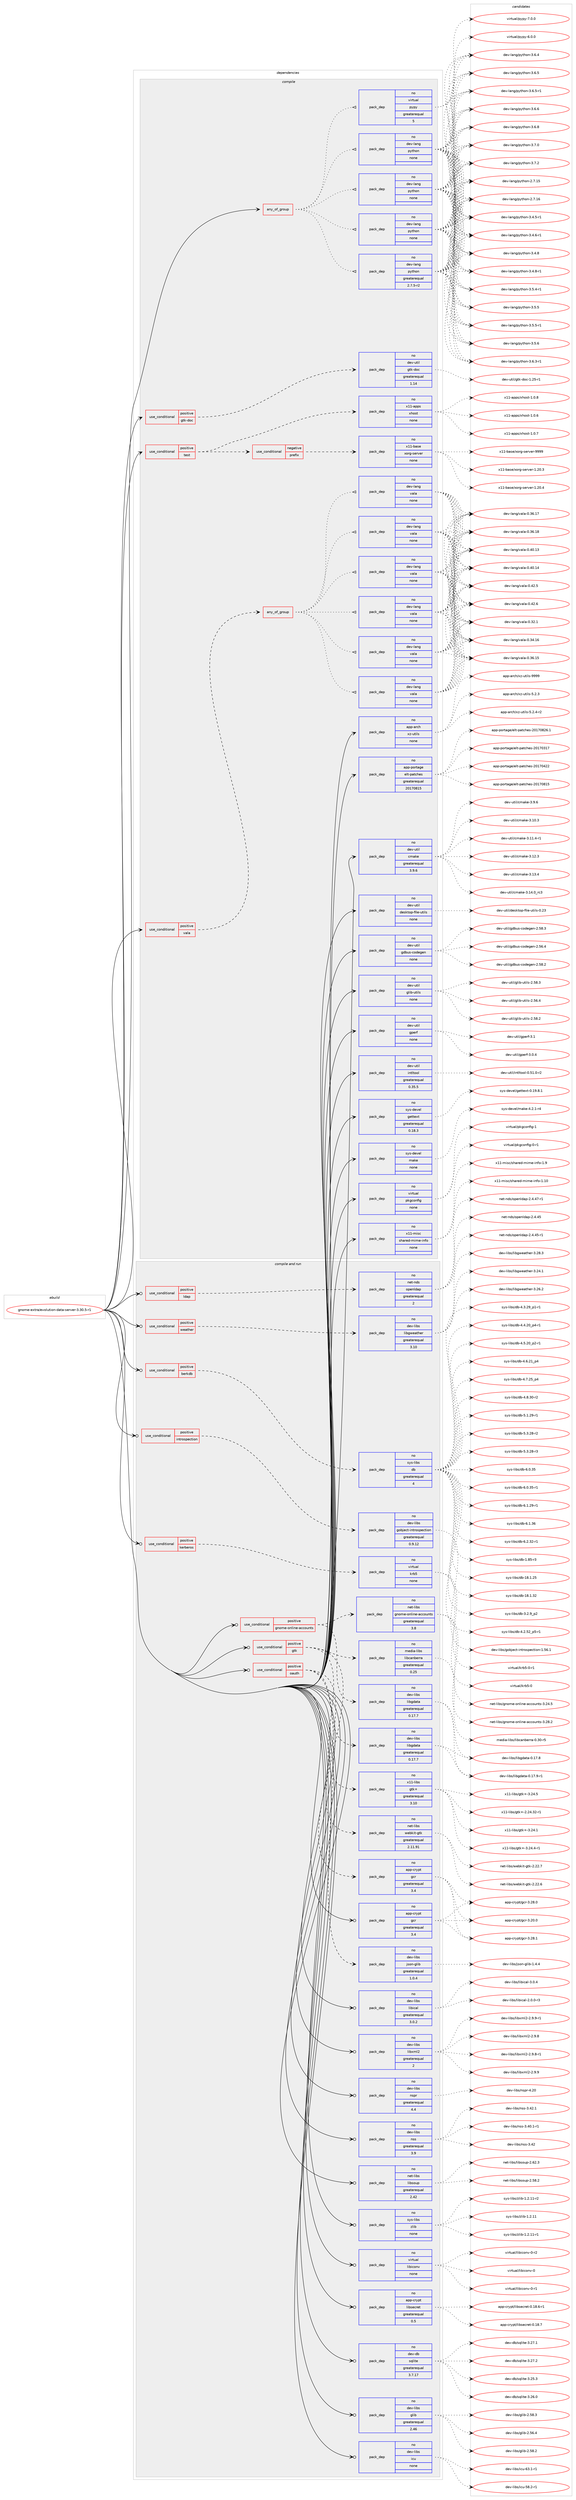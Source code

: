 digraph prolog {

# *************
# Graph options
# *************

newrank=true;
concentrate=true;
compound=true;
graph [rankdir=LR,fontname=Helvetica,fontsize=10,ranksep=1.5];#, ranksep=2.5, nodesep=0.2];
edge  [arrowhead=vee];
node  [fontname=Helvetica,fontsize=10];

# **********
# The ebuild
# **********

subgraph cluster_leftcol {
color=gray;
rank=same;
label=<<i>ebuild</i>>;
id [label="gnome-extra/evolution-data-server-3.30.5-r1", color=red, width=4, href="../gnome-extra/evolution-data-server-3.30.5-r1.svg"];
}

# ****************
# The dependencies
# ****************

subgraph cluster_midcol {
color=gray;
label=<<i>dependencies</i>>;
subgraph cluster_compile {
fillcolor="#eeeeee";
style=filled;
label=<<i>compile</i>>;
subgraph any23590 {
dependency1566393 [label=<<TABLE BORDER="0" CELLBORDER="1" CELLSPACING="0" CELLPADDING="4"><TR><TD CELLPADDING="10">any_of_group</TD></TR></TABLE>>, shape=none, color=red];subgraph pack1114259 {
dependency1566394 [label=<<TABLE BORDER="0" CELLBORDER="1" CELLSPACING="0" CELLPADDING="4" WIDTH="220"><TR><TD ROWSPAN="6" CELLPADDING="30">pack_dep</TD></TR><TR><TD WIDTH="110">no</TD></TR><TR><TD>dev-lang</TD></TR><TR><TD>python</TD></TR><TR><TD>none</TD></TR><TR><TD></TD></TR></TABLE>>, shape=none, color=blue];
}
dependency1566393:e -> dependency1566394:w [weight=20,style="dotted",arrowhead="oinv"];
subgraph pack1114260 {
dependency1566395 [label=<<TABLE BORDER="0" CELLBORDER="1" CELLSPACING="0" CELLPADDING="4" WIDTH="220"><TR><TD ROWSPAN="6" CELLPADDING="30">pack_dep</TD></TR><TR><TD WIDTH="110">no</TD></TR><TR><TD>dev-lang</TD></TR><TR><TD>python</TD></TR><TR><TD>none</TD></TR><TR><TD></TD></TR></TABLE>>, shape=none, color=blue];
}
dependency1566393:e -> dependency1566395:w [weight=20,style="dotted",arrowhead="oinv"];
subgraph pack1114261 {
dependency1566396 [label=<<TABLE BORDER="0" CELLBORDER="1" CELLSPACING="0" CELLPADDING="4" WIDTH="220"><TR><TD ROWSPAN="6" CELLPADDING="30">pack_dep</TD></TR><TR><TD WIDTH="110">no</TD></TR><TR><TD>dev-lang</TD></TR><TR><TD>python</TD></TR><TR><TD>none</TD></TR><TR><TD></TD></TR></TABLE>>, shape=none, color=blue];
}
dependency1566393:e -> dependency1566396:w [weight=20,style="dotted",arrowhead="oinv"];
subgraph pack1114262 {
dependency1566397 [label=<<TABLE BORDER="0" CELLBORDER="1" CELLSPACING="0" CELLPADDING="4" WIDTH="220"><TR><TD ROWSPAN="6" CELLPADDING="30">pack_dep</TD></TR><TR><TD WIDTH="110">no</TD></TR><TR><TD>dev-lang</TD></TR><TR><TD>python</TD></TR><TR><TD>greaterequal</TD></TR><TR><TD>2.7.5-r2</TD></TR></TABLE>>, shape=none, color=blue];
}
dependency1566393:e -> dependency1566397:w [weight=20,style="dotted",arrowhead="oinv"];
subgraph pack1114263 {
dependency1566398 [label=<<TABLE BORDER="0" CELLBORDER="1" CELLSPACING="0" CELLPADDING="4" WIDTH="220"><TR><TD ROWSPAN="6" CELLPADDING="30">pack_dep</TD></TR><TR><TD WIDTH="110">no</TD></TR><TR><TD>virtual</TD></TR><TR><TD>pypy</TD></TR><TR><TD>greaterequal</TD></TR><TR><TD>5</TD></TR></TABLE>>, shape=none, color=blue];
}
dependency1566393:e -> dependency1566398:w [weight=20,style="dotted",arrowhead="oinv"];
}
id:e -> dependency1566393:w [weight=20,style="solid",arrowhead="vee"];
subgraph cond427932 {
dependency1566399 [label=<<TABLE BORDER="0" CELLBORDER="1" CELLSPACING="0" CELLPADDING="4"><TR><TD ROWSPAN="3" CELLPADDING="10">use_conditional</TD></TR><TR><TD>positive</TD></TR><TR><TD>gtk-doc</TD></TR></TABLE>>, shape=none, color=red];
subgraph pack1114264 {
dependency1566400 [label=<<TABLE BORDER="0" CELLBORDER="1" CELLSPACING="0" CELLPADDING="4" WIDTH="220"><TR><TD ROWSPAN="6" CELLPADDING="30">pack_dep</TD></TR><TR><TD WIDTH="110">no</TD></TR><TR><TD>dev-util</TD></TR><TR><TD>gtk-doc</TD></TR><TR><TD>greaterequal</TD></TR><TR><TD>1.14</TD></TR></TABLE>>, shape=none, color=blue];
}
dependency1566399:e -> dependency1566400:w [weight=20,style="dashed",arrowhead="vee"];
}
id:e -> dependency1566399:w [weight=20,style="solid",arrowhead="vee"];
subgraph cond427933 {
dependency1566401 [label=<<TABLE BORDER="0" CELLBORDER="1" CELLSPACING="0" CELLPADDING="4"><TR><TD ROWSPAN="3" CELLPADDING="10">use_conditional</TD></TR><TR><TD>positive</TD></TR><TR><TD>test</TD></TR></TABLE>>, shape=none, color=red];
subgraph cond427934 {
dependency1566402 [label=<<TABLE BORDER="0" CELLBORDER="1" CELLSPACING="0" CELLPADDING="4"><TR><TD ROWSPAN="3" CELLPADDING="10">use_conditional</TD></TR><TR><TD>negative</TD></TR><TR><TD>prefix</TD></TR></TABLE>>, shape=none, color=red];
subgraph pack1114265 {
dependency1566403 [label=<<TABLE BORDER="0" CELLBORDER="1" CELLSPACING="0" CELLPADDING="4" WIDTH="220"><TR><TD ROWSPAN="6" CELLPADDING="30">pack_dep</TD></TR><TR><TD WIDTH="110">no</TD></TR><TR><TD>x11-base</TD></TR><TR><TD>xorg-server</TD></TR><TR><TD>none</TD></TR><TR><TD></TD></TR></TABLE>>, shape=none, color=blue];
}
dependency1566402:e -> dependency1566403:w [weight=20,style="dashed",arrowhead="vee"];
}
dependency1566401:e -> dependency1566402:w [weight=20,style="dashed",arrowhead="vee"];
subgraph pack1114266 {
dependency1566404 [label=<<TABLE BORDER="0" CELLBORDER="1" CELLSPACING="0" CELLPADDING="4" WIDTH="220"><TR><TD ROWSPAN="6" CELLPADDING="30">pack_dep</TD></TR><TR><TD WIDTH="110">no</TD></TR><TR><TD>x11-apps</TD></TR><TR><TD>xhost</TD></TR><TR><TD>none</TD></TR><TR><TD></TD></TR></TABLE>>, shape=none, color=blue];
}
dependency1566401:e -> dependency1566404:w [weight=20,style="dashed",arrowhead="vee"];
}
id:e -> dependency1566401:w [weight=20,style="solid",arrowhead="vee"];
subgraph cond427935 {
dependency1566405 [label=<<TABLE BORDER="0" CELLBORDER="1" CELLSPACING="0" CELLPADDING="4"><TR><TD ROWSPAN="3" CELLPADDING="10">use_conditional</TD></TR><TR><TD>positive</TD></TR><TR><TD>vala</TD></TR></TABLE>>, shape=none, color=red];
subgraph any23591 {
dependency1566406 [label=<<TABLE BORDER="0" CELLBORDER="1" CELLSPACING="0" CELLPADDING="4"><TR><TD CELLPADDING="10">any_of_group</TD></TR></TABLE>>, shape=none, color=red];subgraph pack1114267 {
dependency1566407 [label=<<TABLE BORDER="0" CELLBORDER="1" CELLSPACING="0" CELLPADDING="4" WIDTH="220"><TR><TD ROWSPAN="6" CELLPADDING="30">pack_dep</TD></TR><TR><TD WIDTH="110">no</TD></TR><TR><TD>dev-lang</TD></TR><TR><TD>vala</TD></TR><TR><TD>none</TD></TR><TR><TD></TD></TR></TABLE>>, shape=none, color=blue];
}
dependency1566406:e -> dependency1566407:w [weight=20,style="dotted",arrowhead="oinv"];
subgraph pack1114268 {
dependency1566408 [label=<<TABLE BORDER="0" CELLBORDER="1" CELLSPACING="0" CELLPADDING="4" WIDTH="220"><TR><TD ROWSPAN="6" CELLPADDING="30">pack_dep</TD></TR><TR><TD WIDTH="110">no</TD></TR><TR><TD>dev-lang</TD></TR><TR><TD>vala</TD></TR><TR><TD>none</TD></TR><TR><TD></TD></TR></TABLE>>, shape=none, color=blue];
}
dependency1566406:e -> dependency1566408:w [weight=20,style="dotted",arrowhead="oinv"];
subgraph pack1114269 {
dependency1566409 [label=<<TABLE BORDER="0" CELLBORDER="1" CELLSPACING="0" CELLPADDING="4" WIDTH="220"><TR><TD ROWSPAN="6" CELLPADDING="30">pack_dep</TD></TR><TR><TD WIDTH="110">no</TD></TR><TR><TD>dev-lang</TD></TR><TR><TD>vala</TD></TR><TR><TD>none</TD></TR><TR><TD></TD></TR></TABLE>>, shape=none, color=blue];
}
dependency1566406:e -> dependency1566409:w [weight=20,style="dotted",arrowhead="oinv"];
subgraph pack1114270 {
dependency1566410 [label=<<TABLE BORDER="0" CELLBORDER="1" CELLSPACING="0" CELLPADDING="4" WIDTH="220"><TR><TD ROWSPAN="6" CELLPADDING="30">pack_dep</TD></TR><TR><TD WIDTH="110">no</TD></TR><TR><TD>dev-lang</TD></TR><TR><TD>vala</TD></TR><TR><TD>none</TD></TR><TR><TD></TD></TR></TABLE>>, shape=none, color=blue];
}
dependency1566406:e -> dependency1566410:w [weight=20,style="dotted",arrowhead="oinv"];
subgraph pack1114271 {
dependency1566411 [label=<<TABLE BORDER="0" CELLBORDER="1" CELLSPACING="0" CELLPADDING="4" WIDTH="220"><TR><TD ROWSPAN="6" CELLPADDING="30">pack_dep</TD></TR><TR><TD WIDTH="110">no</TD></TR><TR><TD>dev-lang</TD></TR><TR><TD>vala</TD></TR><TR><TD>none</TD></TR><TR><TD></TD></TR></TABLE>>, shape=none, color=blue];
}
dependency1566406:e -> dependency1566411:w [weight=20,style="dotted",arrowhead="oinv"];
subgraph pack1114272 {
dependency1566412 [label=<<TABLE BORDER="0" CELLBORDER="1" CELLSPACING="0" CELLPADDING="4" WIDTH="220"><TR><TD ROWSPAN="6" CELLPADDING="30">pack_dep</TD></TR><TR><TD WIDTH="110">no</TD></TR><TR><TD>dev-lang</TD></TR><TR><TD>vala</TD></TR><TR><TD>none</TD></TR><TR><TD></TD></TR></TABLE>>, shape=none, color=blue];
}
dependency1566406:e -> dependency1566412:w [weight=20,style="dotted",arrowhead="oinv"];
}
dependency1566405:e -> dependency1566406:w [weight=20,style="dashed",arrowhead="vee"];
}
id:e -> dependency1566405:w [weight=20,style="solid",arrowhead="vee"];
subgraph pack1114273 {
dependency1566413 [label=<<TABLE BORDER="0" CELLBORDER="1" CELLSPACING="0" CELLPADDING="4" WIDTH="220"><TR><TD ROWSPAN="6" CELLPADDING="30">pack_dep</TD></TR><TR><TD WIDTH="110">no</TD></TR><TR><TD>app-arch</TD></TR><TR><TD>xz-utils</TD></TR><TR><TD>none</TD></TR><TR><TD></TD></TR></TABLE>>, shape=none, color=blue];
}
id:e -> dependency1566413:w [weight=20,style="solid",arrowhead="vee"];
subgraph pack1114274 {
dependency1566414 [label=<<TABLE BORDER="0" CELLBORDER="1" CELLSPACING="0" CELLPADDING="4" WIDTH="220"><TR><TD ROWSPAN="6" CELLPADDING="30">pack_dep</TD></TR><TR><TD WIDTH="110">no</TD></TR><TR><TD>app-portage</TD></TR><TR><TD>elt-patches</TD></TR><TR><TD>greaterequal</TD></TR><TR><TD>20170815</TD></TR></TABLE>>, shape=none, color=blue];
}
id:e -> dependency1566414:w [weight=20,style="solid",arrowhead="vee"];
subgraph pack1114275 {
dependency1566415 [label=<<TABLE BORDER="0" CELLBORDER="1" CELLSPACING="0" CELLPADDING="4" WIDTH="220"><TR><TD ROWSPAN="6" CELLPADDING="30">pack_dep</TD></TR><TR><TD WIDTH="110">no</TD></TR><TR><TD>dev-util</TD></TR><TR><TD>cmake</TD></TR><TR><TD>greaterequal</TD></TR><TR><TD>3.9.6</TD></TR></TABLE>>, shape=none, color=blue];
}
id:e -> dependency1566415:w [weight=20,style="solid",arrowhead="vee"];
subgraph pack1114276 {
dependency1566416 [label=<<TABLE BORDER="0" CELLBORDER="1" CELLSPACING="0" CELLPADDING="4" WIDTH="220"><TR><TD ROWSPAN="6" CELLPADDING="30">pack_dep</TD></TR><TR><TD WIDTH="110">no</TD></TR><TR><TD>dev-util</TD></TR><TR><TD>desktop-file-utils</TD></TR><TR><TD>none</TD></TR><TR><TD></TD></TR></TABLE>>, shape=none, color=blue];
}
id:e -> dependency1566416:w [weight=20,style="solid",arrowhead="vee"];
subgraph pack1114277 {
dependency1566417 [label=<<TABLE BORDER="0" CELLBORDER="1" CELLSPACING="0" CELLPADDING="4" WIDTH="220"><TR><TD ROWSPAN="6" CELLPADDING="30">pack_dep</TD></TR><TR><TD WIDTH="110">no</TD></TR><TR><TD>dev-util</TD></TR><TR><TD>gdbus-codegen</TD></TR><TR><TD>none</TD></TR><TR><TD></TD></TR></TABLE>>, shape=none, color=blue];
}
id:e -> dependency1566417:w [weight=20,style="solid",arrowhead="vee"];
subgraph pack1114278 {
dependency1566418 [label=<<TABLE BORDER="0" CELLBORDER="1" CELLSPACING="0" CELLPADDING="4" WIDTH="220"><TR><TD ROWSPAN="6" CELLPADDING="30">pack_dep</TD></TR><TR><TD WIDTH="110">no</TD></TR><TR><TD>dev-util</TD></TR><TR><TD>glib-utils</TD></TR><TR><TD>none</TD></TR><TR><TD></TD></TR></TABLE>>, shape=none, color=blue];
}
id:e -> dependency1566418:w [weight=20,style="solid",arrowhead="vee"];
subgraph pack1114279 {
dependency1566419 [label=<<TABLE BORDER="0" CELLBORDER="1" CELLSPACING="0" CELLPADDING="4" WIDTH="220"><TR><TD ROWSPAN="6" CELLPADDING="30">pack_dep</TD></TR><TR><TD WIDTH="110">no</TD></TR><TR><TD>dev-util</TD></TR><TR><TD>gperf</TD></TR><TR><TD>none</TD></TR><TR><TD></TD></TR></TABLE>>, shape=none, color=blue];
}
id:e -> dependency1566419:w [weight=20,style="solid",arrowhead="vee"];
subgraph pack1114280 {
dependency1566420 [label=<<TABLE BORDER="0" CELLBORDER="1" CELLSPACING="0" CELLPADDING="4" WIDTH="220"><TR><TD ROWSPAN="6" CELLPADDING="30">pack_dep</TD></TR><TR><TD WIDTH="110">no</TD></TR><TR><TD>dev-util</TD></TR><TR><TD>intltool</TD></TR><TR><TD>greaterequal</TD></TR><TR><TD>0.35.5</TD></TR></TABLE>>, shape=none, color=blue];
}
id:e -> dependency1566420:w [weight=20,style="solid",arrowhead="vee"];
subgraph pack1114281 {
dependency1566421 [label=<<TABLE BORDER="0" CELLBORDER="1" CELLSPACING="0" CELLPADDING="4" WIDTH="220"><TR><TD ROWSPAN="6" CELLPADDING="30">pack_dep</TD></TR><TR><TD WIDTH="110">no</TD></TR><TR><TD>sys-devel</TD></TR><TR><TD>gettext</TD></TR><TR><TD>greaterequal</TD></TR><TR><TD>0.18.3</TD></TR></TABLE>>, shape=none, color=blue];
}
id:e -> dependency1566421:w [weight=20,style="solid",arrowhead="vee"];
subgraph pack1114282 {
dependency1566422 [label=<<TABLE BORDER="0" CELLBORDER="1" CELLSPACING="0" CELLPADDING="4" WIDTH="220"><TR><TD ROWSPAN="6" CELLPADDING="30">pack_dep</TD></TR><TR><TD WIDTH="110">no</TD></TR><TR><TD>sys-devel</TD></TR><TR><TD>make</TD></TR><TR><TD>none</TD></TR><TR><TD></TD></TR></TABLE>>, shape=none, color=blue];
}
id:e -> dependency1566422:w [weight=20,style="solid",arrowhead="vee"];
subgraph pack1114283 {
dependency1566423 [label=<<TABLE BORDER="0" CELLBORDER="1" CELLSPACING="0" CELLPADDING="4" WIDTH="220"><TR><TD ROWSPAN="6" CELLPADDING="30">pack_dep</TD></TR><TR><TD WIDTH="110">no</TD></TR><TR><TD>virtual</TD></TR><TR><TD>pkgconfig</TD></TR><TR><TD>none</TD></TR><TR><TD></TD></TR></TABLE>>, shape=none, color=blue];
}
id:e -> dependency1566423:w [weight=20,style="solid",arrowhead="vee"];
subgraph pack1114284 {
dependency1566424 [label=<<TABLE BORDER="0" CELLBORDER="1" CELLSPACING="0" CELLPADDING="4" WIDTH="220"><TR><TD ROWSPAN="6" CELLPADDING="30">pack_dep</TD></TR><TR><TD WIDTH="110">no</TD></TR><TR><TD>x11-misc</TD></TR><TR><TD>shared-mime-info</TD></TR><TR><TD>none</TD></TR><TR><TD></TD></TR></TABLE>>, shape=none, color=blue];
}
id:e -> dependency1566424:w [weight=20,style="solid",arrowhead="vee"];
}
subgraph cluster_compileandrun {
fillcolor="#eeeeee";
style=filled;
label=<<i>compile and run</i>>;
subgraph cond427936 {
dependency1566425 [label=<<TABLE BORDER="0" CELLBORDER="1" CELLSPACING="0" CELLPADDING="4"><TR><TD ROWSPAN="3" CELLPADDING="10">use_conditional</TD></TR><TR><TD>positive</TD></TR><TR><TD>berkdb</TD></TR></TABLE>>, shape=none, color=red];
subgraph pack1114285 {
dependency1566426 [label=<<TABLE BORDER="0" CELLBORDER="1" CELLSPACING="0" CELLPADDING="4" WIDTH="220"><TR><TD ROWSPAN="6" CELLPADDING="30">pack_dep</TD></TR><TR><TD WIDTH="110">no</TD></TR><TR><TD>sys-libs</TD></TR><TR><TD>db</TD></TR><TR><TD>greaterequal</TD></TR><TR><TD>4</TD></TR></TABLE>>, shape=none, color=blue];
}
dependency1566425:e -> dependency1566426:w [weight=20,style="dashed",arrowhead="vee"];
}
id:e -> dependency1566425:w [weight=20,style="solid",arrowhead="odotvee"];
subgraph cond427937 {
dependency1566427 [label=<<TABLE BORDER="0" CELLBORDER="1" CELLSPACING="0" CELLPADDING="4"><TR><TD ROWSPAN="3" CELLPADDING="10">use_conditional</TD></TR><TR><TD>positive</TD></TR><TR><TD>gnome-online-accounts</TD></TR></TABLE>>, shape=none, color=red];
subgraph pack1114286 {
dependency1566428 [label=<<TABLE BORDER="0" CELLBORDER="1" CELLSPACING="0" CELLPADDING="4" WIDTH="220"><TR><TD ROWSPAN="6" CELLPADDING="30">pack_dep</TD></TR><TR><TD WIDTH="110">no</TD></TR><TR><TD>net-libs</TD></TR><TR><TD>gnome-online-accounts</TD></TR><TR><TD>greaterequal</TD></TR><TR><TD>3.8</TD></TR></TABLE>>, shape=none, color=blue];
}
dependency1566427:e -> dependency1566428:w [weight=20,style="dashed",arrowhead="vee"];
subgraph pack1114287 {
dependency1566429 [label=<<TABLE BORDER="0" CELLBORDER="1" CELLSPACING="0" CELLPADDING="4" WIDTH="220"><TR><TD ROWSPAN="6" CELLPADDING="30">pack_dep</TD></TR><TR><TD WIDTH="110">no</TD></TR><TR><TD>dev-libs</TD></TR><TR><TD>libgdata</TD></TR><TR><TD>greaterequal</TD></TR><TR><TD>0.17.7</TD></TR></TABLE>>, shape=none, color=blue];
}
dependency1566427:e -> dependency1566429:w [weight=20,style="dashed",arrowhead="vee"];
}
id:e -> dependency1566427:w [weight=20,style="solid",arrowhead="odotvee"];
subgraph cond427938 {
dependency1566430 [label=<<TABLE BORDER="0" CELLBORDER="1" CELLSPACING="0" CELLPADDING="4"><TR><TD ROWSPAN="3" CELLPADDING="10">use_conditional</TD></TR><TR><TD>positive</TD></TR><TR><TD>gtk</TD></TR></TABLE>>, shape=none, color=red];
subgraph pack1114288 {
dependency1566431 [label=<<TABLE BORDER="0" CELLBORDER="1" CELLSPACING="0" CELLPADDING="4" WIDTH="220"><TR><TD ROWSPAN="6" CELLPADDING="30">pack_dep</TD></TR><TR><TD WIDTH="110">no</TD></TR><TR><TD>app-crypt</TD></TR><TR><TD>gcr</TD></TR><TR><TD>greaterequal</TD></TR><TR><TD>3.4</TD></TR></TABLE>>, shape=none, color=blue];
}
dependency1566430:e -> dependency1566431:w [weight=20,style="dashed",arrowhead="vee"];
subgraph pack1114289 {
dependency1566432 [label=<<TABLE BORDER="0" CELLBORDER="1" CELLSPACING="0" CELLPADDING="4" WIDTH="220"><TR><TD ROWSPAN="6" CELLPADDING="30">pack_dep</TD></TR><TR><TD WIDTH="110">no</TD></TR><TR><TD>x11-libs</TD></TR><TR><TD>gtk+</TD></TR><TR><TD>greaterequal</TD></TR><TR><TD>3.10</TD></TR></TABLE>>, shape=none, color=blue];
}
dependency1566430:e -> dependency1566432:w [weight=20,style="dashed",arrowhead="vee"];
subgraph pack1114290 {
dependency1566433 [label=<<TABLE BORDER="0" CELLBORDER="1" CELLSPACING="0" CELLPADDING="4" WIDTH="220"><TR><TD ROWSPAN="6" CELLPADDING="30">pack_dep</TD></TR><TR><TD WIDTH="110">no</TD></TR><TR><TD>media-libs</TD></TR><TR><TD>libcanberra</TD></TR><TR><TD>greaterequal</TD></TR><TR><TD>0.25</TD></TR></TABLE>>, shape=none, color=blue];
}
dependency1566430:e -> dependency1566433:w [weight=20,style="dashed",arrowhead="vee"];
}
id:e -> dependency1566430:w [weight=20,style="solid",arrowhead="odotvee"];
subgraph cond427939 {
dependency1566434 [label=<<TABLE BORDER="0" CELLBORDER="1" CELLSPACING="0" CELLPADDING="4"><TR><TD ROWSPAN="3" CELLPADDING="10">use_conditional</TD></TR><TR><TD>positive</TD></TR><TR><TD>introspection</TD></TR></TABLE>>, shape=none, color=red];
subgraph pack1114291 {
dependency1566435 [label=<<TABLE BORDER="0" CELLBORDER="1" CELLSPACING="0" CELLPADDING="4" WIDTH="220"><TR><TD ROWSPAN="6" CELLPADDING="30">pack_dep</TD></TR><TR><TD WIDTH="110">no</TD></TR><TR><TD>dev-libs</TD></TR><TR><TD>gobject-introspection</TD></TR><TR><TD>greaterequal</TD></TR><TR><TD>0.9.12</TD></TR></TABLE>>, shape=none, color=blue];
}
dependency1566434:e -> dependency1566435:w [weight=20,style="dashed",arrowhead="vee"];
}
id:e -> dependency1566434:w [weight=20,style="solid",arrowhead="odotvee"];
subgraph cond427940 {
dependency1566436 [label=<<TABLE BORDER="0" CELLBORDER="1" CELLSPACING="0" CELLPADDING="4"><TR><TD ROWSPAN="3" CELLPADDING="10">use_conditional</TD></TR><TR><TD>positive</TD></TR><TR><TD>kerberos</TD></TR></TABLE>>, shape=none, color=red];
subgraph pack1114292 {
dependency1566437 [label=<<TABLE BORDER="0" CELLBORDER="1" CELLSPACING="0" CELLPADDING="4" WIDTH="220"><TR><TD ROWSPAN="6" CELLPADDING="30">pack_dep</TD></TR><TR><TD WIDTH="110">no</TD></TR><TR><TD>virtual</TD></TR><TR><TD>krb5</TD></TR><TR><TD>none</TD></TR><TR><TD></TD></TR></TABLE>>, shape=none, color=blue];
}
dependency1566436:e -> dependency1566437:w [weight=20,style="dashed",arrowhead="vee"];
}
id:e -> dependency1566436:w [weight=20,style="solid",arrowhead="odotvee"];
subgraph cond427941 {
dependency1566438 [label=<<TABLE BORDER="0" CELLBORDER="1" CELLSPACING="0" CELLPADDING="4"><TR><TD ROWSPAN="3" CELLPADDING="10">use_conditional</TD></TR><TR><TD>positive</TD></TR><TR><TD>ldap</TD></TR></TABLE>>, shape=none, color=red];
subgraph pack1114293 {
dependency1566439 [label=<<TABLE BORDER="0" CELLBORDER="1" CELLSPACING="0" CELLPADDING="4" WIDTH="220"><TR><TD ROWSPAN="6" CELLPADDING="30">pack_dep</TD></TR><TR><TD WIDTH="110">no</TD></TR><TR><TD>net-nds</TD></TR><TR><TD>openldap</TD></TR><TR><TD>greaterequal</TD></TR><TR><TD>2</TD></TR></TABLE>>, shape=none, color=blue];
}
dependency1566438:e -> dependency1566439:w [weight=20,style="dashed",arrowhead="vee"];
}
id:e -> dependency1566438:w [weight=20,style="solid",arrowhead="odotvee"];
subgraph cond427942 {
dependency1566440 [label=<<TABLE BORDER="0" CELLBORDER="1" CELLSPACING="0" CELLPADDING="4"><TR><TD ROWSPAN="3" CELLPADDING="10">use_conditional</TD></TR><TR><TD>positive</TD></TR><TR><TD>oauth</TD></TR></TABLE>>, shape=none, color=red];
subgraph pack1114294 {
dependency1566441 [label=<<TABLE BORDER="0" CELLBORDER="1" CELLSPACING="0" CELLPADDING="4" WIDTH="220"><TR><TD ROWSPAN="6" CELLPADDING="30">pack_dep</TD></TR><TR><TD WIDTH="110">no</TD></TR><TR><TD>dev-libs</TD></TR><TR><TD>json-glib</TD></TR><TR><TD>greaterequal</TD></TR><TR><TD>1.0.4</TD></TR></TABLE>>, shape=none, color=blue];
}
dependency1566440:e -> dependency1566441:w [weight=20,style="dashed",arrowhead="vee"];
subgraph pack1114295 {
dependency1566442 [label=<<TABLE BORDER="0" CELLBORDER="1" CELLSPACING="0" CELLPADDING="4" WIDTH="220"><TR><TD ROWSPAN="6" CELLPADDING="30">pack_dep</TD></TR><TR><TD WIDTH="110">no</TD></TR><TR><TD>net-libs</TD></TR><TR><TD>webkit-gtk</TD></TR><TR><TD>greaterequal</TD></TR><TR><TD>2.11.91</TD></TR></TABLE>>, shape=none, color=blue];
}
dependency1566440:e -> dependency1566442:w [weight=20,style="dashed",arrowhead="vee"];
subgraph pack1114296 {
dependency1566443 [label=<<TABLE BORDER="0" CELLBORDER="1" CELLSPACING="0" CELLPADDING="4" WIDTH="220"><TR><TD ROWSPAN="6" CELLPADDING="30">pack_dep</TD></TR><TR><TD WIDTH="110">no</TD></TR><TR><TD>dev-libs</TD></TR><TR><TD>libgdata</TD></TR><TR><TD>greaterequal</TD></TR><TR><TD>0.17.7</TD></TR></TABLE>>, shape=none, color=blue];
}
dependency1566440:e -> dependency1566443:w [weight=20,style="dashed",arrowhead="vee"];
}
id:e -> dependency1566440:w [weight=20,style="solid",arrowhead="odotvee"];
subgraph cond427943 {
dependency1566444 [label=<<TABLE BORDER="0" CELLBORDER="1" CELLSPACING="0" CELLPADDING="4"><TR><TD ROWSPAN="3" CELLPADDING="10">use_conditional</TD></TR><TR><TD>positive</TD></TR><TR><TD>weather</TD></TR></TABLE>>, shape=none, color=red];
subgraph pack1114297 {
dependency1566445 [label=<<TABLE BORDER="0" CELLBORDER="1" CELLSPACING="0" CELLPADDING="4" WIDTH="220"><TR><TD ROWSPAN="6" CELLPADDING="30">pack_dep</TD></TR><TR><TD WIDTH="110">no</TD></TR><TR><TD>dev-libs</TD></TR><TR><TD>libgweather</TD></TR><TR><TD>greaterequal</TD></TR><TR><TD>3.10</TD></TR></TABLE>>, shape=none, color=blue];
}
dependency1566444:e -> dependency1566445:w [weight=20,style="dashed",arrowhead="vee"];
}
id:e -> dependency1566444:w [weight=20,style="solid",arrowhead="odotvee"];
subgraph pack1114298 {
dependency1566446 [label=<<TABLE BORDER="0" CELLBORDER="1" CELLSPACING="0" CELLPADDING="4" WIDTH="220"><TR><TD ROWSPAN="6" CELLPADDING="30">pack_dep</TD></TR><TR><TD WIDTH="110">no</TD></TR><TR><TD>app-crypt</TD></TR><TR><TD>gcr</TD></TR><TR><TD>greaterequal</TD></TR><TR><TD>3.4</TD></TR></TABLE>>, shape=none, color=blue];
}
id:e -> dependency1566446:w [weight=20,style="solid",arrowhead="odotvee"];
subgraph pack1114299 {
dependency1566447 [label=<<TABLE BORDER="0" CELLBORDER="1" CELLSPACING="0" CELLPADDING="4" WIDTH="220"><TR><TD ROWSPAN="6" CELLPADDING="30">pack_dep</TD></TR><TR><TD WIDTH="110">no</TD></TR><TR><TD>app-crypt</TD></TR><TR><TD>libsecret</TD></TR><TR><TD>greaterequal</TD></TR><TR><TD>0.5</TD></TR></TABLE>>, shape=none, color=blue];
}
id:e -> dependency1566447:w [weight=20,style="solid",arrowhead="odotvee"];
subgraph pack1114300 {
dependency1566448 [label=<<TABLE BORDER="0" CELLBORDER="1" CELLSPACING="0" CELLPADDING="4" WIDTH="220"><TR><TD ROWSPAN="6" CELLPADDING="30">pack_dep</TD></TR><TR><TD WIDTH="110">no</TD></TR><TR><TD>dev-db</TD></TR><TR><TD>sqlite</TD></TR><TR><TD>greaterequal</TD></TR><TR><TD>3.7.17</TD></TR></TABLE>>, shape=none, color=blue];
}
id:e -> dependency1566448:w [weight=20,style="solid",arrowhead="odotvee"];
subgraph pack1114301 {
dependency1566449 [label=<<TABLE BORDER="0" CELLBORDER="1" CELLSPACING="0" CELLPADDING="4" WIDTH="220"><TR><TD ROWSPAN="6" CELLPADDING="30">pack_dep</TD></TR><TR><TD WIDTH="110">no</TD></TR><TR><TD>dev-libs</TD></TR><TR><TD>glib</TD></TR><TR><TD>greaterequal</TD></TR><TR><TD>2.46</TD></TR></TABLE>>, shape=none, color=blue];
}
id:e -> dependency1566449:w [weight=20,style="solid",arrowhead="odotvee"];
subgraph pack1114302 {
dependency1566450 [label=<<TABLE BORDER="0" CELLBORDER="1" CELLSPACING="0" CELLPADDING="4" WIDTH="220"><TR><TD ROWSPAN="6" CELLPADDING="30">pack_dep</TD></TR><TR><TD WIDTH="110">no</TD></TR><TR><TD>dev-libs</TD></TR><TR><TD>icu</TD></TR><TR><TD>none</TD></TR><TR><TD></TD></TR></TABLE>>, shape=none, color=blue];
}
id:e -> dependency1566450:w [weight=20,style="solid",arrowhead="odotvee"];
subgraph pack1114303 {
dependency1566451 [label=<<TABLE BORDER="0" CELLBORDER="1" CELLSPACING="0" CELLPADDING="4" WIDTH="220"><TR><TD ROWSPAN="6" CELLPADDING="30">pack_dep</TD></TR><TR><TD WIDTH="110">no</TD></TR><TR><TD>dev-libs</TD></TR><TR><TD>libical</TD></TR><TR><TD>greaterequal</TD></TR><TR><TD>3.0.2</TD></TR></TABLE>>, shape=none, color=blue];
}
id:e -> dependency1566451:w [weight=20,style="solid",arrowhead="odotvee"];
subgraph pack1114304 {
dependency1566452 [label=<<TABLE BORDER="0" CELLBORDER="1" CELLSPACING="0" CELLPADDING="4" WIDTH="220"><TR><TD ROWSPAN="6" CELLPADDING="30">pack_dep</TD></TR><TR><TD WIDTH="110">no</TD></TR><TR><TD>dev-libs</TD></TR><TR><TD>libxml2</TD></TR><TR><TD>greaterequal</TD></TR><TR><TD>2</TD></TR></TABLE>>, shape=none, color=blue];
}
id:e -> dependency1566452:w [weight=20,style="solid",arrowhead="odotvee"];
subgraph pack1114305 {
dependency1566453 [label=<<TABLE BORDER="0" CELLBORDER="1" CELLSPACING="0" CELLPADDING="4" WIDTH="220"><TR><TD ROWSPAN="6" CELLPADDING="30">pack_dep</TD></TR><TR><TD WIDTH="110">no</TD></TR><TR><TD>dev-libs</TD></TR><TR><TD>nspr</TD></TR><TR><TD>greaterequal</TD></TR><TR><TD>4.4</TD></TR></TABLE>>, shape=none, color=blue];
}
id:e -> dependency1566453:w [weight=20,style="solid",arrowhead="odotvee"];
subgraph pack1114306 {
dependency1566454 [label=<<TABLE BORDER="0" CELLBORDER="1" CELLSPACING="0" CELLPADDING="4" WIDTH="220"><TR><TD ROWSPAN="6" CELLPADDING="30">pack_dep</TD></TR><TR><TD WIDTH="110">no</TD></TR><TR><TD>dev-libs</TD></TR><TR><TD>nss</TD></TR><TR><TD>greaterequal</TD></TR><TR><TD>3.9</TD></TR></TABLE>>, shape=none, color=blue];
}
id:e -> dependency1566454:w [weight=20,style="solid",arrowhead="odotvee"];
subgraph pack1114307 {
dependency1566455 [label=<<TABLE BORDER="0" CELLBORDER="1" CELLSPACING="0" CELLPADDING="4" WIDTH="220"><TR><TD ROWSPAN="6" CELLPADDING="30">pack_dep</TD></TR><TR><TD WIDTH="110">no</TD></TR><TR><TD>net-libs</TD></TR><TR><TD>libsoup</TD></TR><TR><TD>greaterequal</TD></TR><TR><TD>2.42</TD></TR></TABLE>>, shape=none, color=blue];
}
id:e -> dependency1566455:w [weight=20,style="solid",arrowhead="odotvee"];
subgraph pack1114308 {
dependency1566456 [label=<<TABLE BORDER="0" CELLBORDER="1" CELLSPACING="0" CELLPADDING="4" WIDTH="220"><TR><TD ROWSPAN="6" CELLPADDING="30">pack_dep</TD></TR><TR><TD WIDTH="110">no</TD></TR><TR><TD>sys-libs</TD></TR><TR><TD>zlib</TD></TR><TR><TD>none</TD></TR><TR><TD></TD></TR></TABLE>>, shape=none, color=blue];
}
id:e -> dependency1566456:w [weight=20,style="solid",arrowhead="odotvee"];
subgraph pack1114309 {
dependency1566457 [label=<<TABLE BORDER="0" CELLBORDER="1" CELLSPACING="0" CELLPADDING="4" WIDTH="220"><TR><TD ROWSPAN="6" CELLPADDING="30">pack_dep</TD></TR><TR><TD WIDTH="110">no</TD></TR><TR><TD>virtual</TD></TR><TR><TD>libiconv</TD></TR><TR><TD>none</TD></TR><TR><TD></TD></TR></TABLE>>, shape=none, color=blue];
}
id:e -> dependency1566457:w [weight=20,style="solid",arrowhead="odotvee"];
}
subgraph cluster_run {
fillcolor="#eeeeee";
style=filled;
label=<<i>run</i>>;
}
}

# **************
# The candidates
# **************

subgraph cluster_choices {
rank=same;
color=gray;
label=<<i>candidates</i>>;

subgraph choice1114259 {
color=black;
nodesep=1;
choice10010111845108971101034711212111610411111045504655464953 [label="dev-lang/python-2.7.15", color=red, width=4,href="../dev-lang/python-2.7.15.svg"];
choice10010111845108971101034711212111610411111045504655464954 [label="dev-lang/python-2.7.16", color=red, width=4,href="../dev-lang/python-2.7.16.svg"];
choice1001011184510897110103471121211161041111104551465246534511449 [label="dev-lang/python-3.4.5-r1", color=red, width=4,href="../dev-lang/python-3.4.5-r1.svg"];
choice1001011184510897110103471121211161041111104551465246544511449 [label="dev-lang/python-3.4.6-r1", color=red, width=4,href="../dev-lang/python-3.4.6-r1.svg"];
choice100101118451089711010347112121116104111110455146524656 [label="dev-lang/python-3.4.8", color=red, width=4,href="../dev-lang/python-3.4.8.svg"];
choice1001011184510897110103471121211161041111104551465246564511449 [label="dev-lang/python-3.4.8-r1", color=red, width=4,href="../dev-lang/python-3.4.8-r1.svg"];
choice1001011184510897110103471121211161041111104551465346524511449 [label="dev-lang/python-3.5.4-r1", color=red, width=4,href="../dev-lang/python-3.5.4-r1.svg"];
choice100101118451089711010347112121116104111110455146534653 [label="dev-lang/python-3.5.5", color=red, width=4,href="../dev-lang/python-3.5.5.svg"];
choice1001011184510897110103471121211161041111104551465346534511449 [label="dev-lang/python-3.5.5-r1", color=red, width=4,href="../dev-lang/python-3.5.5-r1.svg"];
choice100101118451089711010347112121116104111110455146534654 [label="dev-lang/python-3.5.6", color=red, width=4,href="../dev-lang/python-3.5.6.svg"];
choice1001011184510897110103471121211161041111104551465446514511449 [label="dev-lang/python-3.6.3-r1", color=red, width=4,href="../dev-lang/python-3.6.3-r1.svg"];
choice100101118451089711010347112121116104111110455146544652 [label="dev-lang/python-3.6.4", color=red, width=4,href="../dev-lang/python-3.6.4.svg"];
choice100101118451089711010347112121116104111110455146544653 [label="dev-lang/python-3.6.5", color=red, width=4,href="../dev-lang/python-3.6.5.svg"];
choice1001011184510897110103471121211161041111104551465446534511449 [label="dev-lang/python-3.6.5-r1", color=red, width=4,href="../dev-lang/python-3.6.5-r1.svg"];
choice100101118451089711010347112121116104111110455146544654 [label="dev-lang/python-3.6.6", color=red, width=4,href="../dev-lang/python-3.6.6.svg"];
choice100101118451089711010347112121116104111110455146544656 [label="dev-lang/python-3.6.8", color=red, width=4,href="../dev-lang/python-3.6.8.svg"];
choice100101118451089711010347112121116104111110455146554648 [label="dev-lang/python-3.7.0", color=red, width=4,href="../dev-lang/python-3.7.0.svg"];
choice100101118451089711010347112121116104111110455146554650 [label="dev-lang/python-3.7.2", color=red, width=4,href="../dev-lang/python-3.7.2.svg"];
dependency1566394:e -> choice10010111845108971101034711212111610411111045504655464953:w [style=dotted,weight="100"];
dependency1566394:e -> choice10010111845108971101034711212111610411111045504655464954:w [style=dotted,weight="100"];
dependency1566394:e -> choice1001011184510897110103471121211161041111104551465246534511449:w [style=dotted,weight="100"];
dependency1566394:e -> choice1001011184510897110103471121211161041111104551465246544511449:w [style=dotted,weight="100"];
dependency1566394:e -> choice100101118451089711010347112121116104111110455146524656:w [style=dotted,weight="100"];
dependency1566394:e -> choice1001011184510897110103471121211161041111104551465246564511449:w [style=dotted,weight="100"];
dependency1566394:e -> choice1001011184510897110103471121211161041111104551465346524511449:w [style=dotted,weight="100"];
dependency1566394:e -> choice100101118451089711010347112121116104111110455146534653:w [style=dotted,weight="100"];
dependency1566394:e -> choice1001011184510897110103471121211161041111104551465346534511449:w [style=dotted,weight="100"];
dependency1566394:e -> choice100101118451089711010347112121116104111110455146534654:w [style=dotted,weight="100"];
dependency1566394:e -> choice1001011184510897110103471121211161041111104551465446514511449:w [style=dotted,weight="100"];
dependency1566394:e -> choice100101118451089711010347112121116104111110455146544652:w [style=dotted,weight="100"];
dependency1566394:e -> choice100101118451089711010347112121116104111110455146544653:w [style=dotted,weight="100"];
dependency1566394:e -> choice1001011184510897110103471121211161041111104551465446534511449:w [style=dotted,weight="100"];
dependency1566394:e -> choice100101118451089711010347112121116104111110455146544654:w [style=dotted,weight="100"];
dependency1566394:e -> choice100101118451089711010347112121116104111110455146544656:w [style=dotted,weight="100"];
dependency1566394:e -> choice100101118451089711010347112121116104111110455146554648:w [style=dotted,weight="100"];
dependency1566394:e -> choice100101118451089711010347112121116104111110455146554650:w [style=dotted,weight="100"];
}
subgraph choice1114260 {
color=black;
nodesep=1;
choice10010111845108971101034711212111610411111045504655464953 [label="dev-lang/python-2.7.15", color=red, width=4,href="../dev-lang/python-2.7.15.svg"];
choice10010111845108971101034711212111610411111045504655464954 [label="dev-lang/python-2.7.16", color=red, width=4,href="../dev-lang/python-2.7.16.svg"];
choice1001011184510897110103471121211161041111104551465246534511449 [label="dev-lang/python-3.4.5-r1", color=red, width=4,href="../dev-lang/python-3.4.5-r1.svg"];
choice1001011184510897110103471121211161041111104551465246544511449 [label="dev-lang/python-3.4.6-r1", color=red, width=4,href="../dev-lang/python-3.4.6-r1.svg"];
choice100101118451089711010347112121116104111110455146524656 [label="dev-lang/python-3.4.8", color=red, width=4,href="../dev-lang/python-3.4.8.svg"];
choice1001011184510897110103471121211161041111104551465246564511449 [label="dev-lang/python-3.4.8-r1", color=red, width=4,href="../dev-lang/python-3.4.8-r1.svg"];
choice1001011184510897110103471121211161041111104551465346524511449 [label="dev-lang/python-3.5.4-r1", color=red, width=4,href="../dev-lang/python-3.5.4-r1.svg"];
choice100101118451089711010347112121116104111110455146534653 [label="dev-lang/python-3.5.5", color=red, width=4,href="../dev-lang/python-3.5.5.svg"];
choice1001011184510897110103471121211161041111104551465346534511449 [label="dev-lang/python-3.5.5-r1", color=red, width=4,href="../dev-lang/python-3.5.5-r1.svg"];
choice100101118451089711010347112121116104111110455146534654 [label="dev-lang/python-3.5.6", color=red, width=4,href="../dev-lang/python-3.5.6.svg"];
choice1001011184510897110103471121211161041111104551465446514511449 [label="dev-lang/python-3.6.3-r1", color=red, width=4,href="../dev-lang/python-3.6.3-r1.svg"];
choice100101118451089711010347112121116104111110455146544652 [label="dev-lang/python-3.6.4", color=red, width=4,href="../dev-lang/python-3.6.4.svg"];
choice100101118451089711010347112121116104111110455146544653 [label="dev-lang/python-3.6.5", color=red, width=4,href="../dev-lang/python-3.6.5.svg"];
choice1001011184510897110103471121211161041111104551465446534511449 [label="dev-lang/python-3.6.5-r1", color=red, width=4,href="../dev-lang/python-3.6.5-r1.svg"];
choice100101118451089711010347112121116104111110455146544654 [label="dev-lang/python-3.6.6", color=red, width=4,href="../dev-lang/python-3.6.6.svg"];
choice100101118451089711010347112121116104111110455146544656 [label="dev-lang/python-3.6.8", color=red, width=4,href="../dev-lang/python-3.6.8.svg"];
choice100101118451089711010347112121116104111110455146554648 [label="dev-lang/python-3.7.0", color=red, width=4,href="../dev-lang/python-3.7.0.svg"];
choice100101118451089711010347112121116104111110455146554650 [label="dev-lang/python-3.7.2", color=red, width=4,href="../dev-lang/python-3.7.2.svg"];
dependency1566395:e -> choice10010111845108971101034711212111610411111045504655464953:w [style=dotted,weight="100"];
dependency1566395:e -> choice10010111845108971101034711212111610411111045504655464954:w [style=dotted,weight="100"];
dependency1566395:e -> choice1001011184510897110103471121211161041111104551465246534511449:w [style=dotted,weight="100"];
dependency1566395:e -> choice1001011184510897110103471121211161041111104551465246544511449:w [style=dotted,weight="100"];
dependency1566395:e -> choice100101118451089711010347112121116104111110455146524656:w [style=dotted,weight="100"];
dependency1566395:e -> choice1001011184510897110103471121211161041111104551465246564511449:w [style=dotted,weight="100"];
dependency1566395:e -> choice1001011184510897110103471121211161041111104551465346524511449:w [style=dotted,weight="100"];
dependency1566395:e -> choice100101118451089711010347112121116104111110455146534653:w [style=dotted,weight="100"];
dependency1566395:e -> choice1001011184510897110103471121211161041111104551465346534511449:w [style=dotted,weight="100"];
dependency1566395:e -> choice100101118451089711010347112121116104111110455146534654:w [style=dotted,weight="100"];
dependency1566395:e -> choice1001011184510897110103471121211161041111104551465446514511449:w [style=dotted,weight="100"];
dependency1566395:e -> choice100101118451089711010347112121116104111110455146544652:w [style=dotted,weight="100"];
dependency1566395:e -> choice100101118451089711010347112121116104111110455146544653:w [style=dotted,weight="100"];
dependency1566395:e -> choice1001011184510897110103471121211161041111104551465446534511449:w [style=dotted,weight="100"];
dependency1566395:e -> choice100101118451089711010347112121116104111110455146544654:w [style=dotted,weight="100"];
dependency1566395:e -> choice100101118451089711010347112121116104111110455146544656:w [style=dotted,weight="100"];
dependency1566395:e -> choice100101118451089711010347112121116104111110455146554648:w [style=dotted,weight="100"];
dependency1566395:e -> choice100101118451089711010347112121116104111110455146554650:w [style=dotted,weight="100"];
}
subgraph choice1114261 {
color=black;
nodesep=1;
choice10010111845108971101034711212111610411111045504655464953 [label="dev-lang/python-2.7.15", color=red, width=4,href="../dev-lang/python-2.7.15.svg"];
choice10010111845108971101034711212111610411111045504655464954 [label="dev-lang/python-2.7.16", color=red, width=4,href="../dev-lang/python-2.7.16.svg"];
choice1001011184510897110103471121211161041111104551465246534511449 [label="dev-lang/python-3.4.5-r1", color=red, width=4,href="../dev-lang/python-3.4.5-r1.svg"];
choice1001011184510897110103471121211161041111104551465246544511449 [label="dev-lang/python-3.4.6-r1", color=red, width=4,href="../dev-lang/python-3.4.6-r1.svg"];
choice100101118451089711010347112121116104111110455146524656 [label="dev-lang/python-3.4.8", color=red, width=4,href="../dev-lang/python-3.4.8.svg"];
choice1001011184510897110103471121211161041111104551465246564511449 [label="dev-lang/python-3.4.8-r1", color=red, width=4,href="../dev-lang/python-3.4.8-r1.svg"];
choice1001011184510897110103471121211161041111104551465346524511449 [label="dev-lang/python-3.5.4-r1", color=red, width=4,href="../dev-lang/python-3.5.4-r1.svg"];
choice100101118451089711010347112121116104111110455146534653 [label="dev-lang/python-3.5.5", color=red, width=4,href="../dev-lang/python-3.5.5.svg"];
choice1001011184510897110103471121211161041111104551465346534511449 [label="dev-lang/python-3.5.5-r1", color=red, width=4,href="../dev-lang/python-3.5.5-r1.svg"];
choice100101118451089711010347112121116104111110455146534654 [label="dev-lang/python-3.5.6", color=red, width=4,href="../dev-lang/python-3.5.6.svg"];
choice1001011184510897110103471121211161041111104551465446514511449 [label="dev-lang/python-3.6.3-r1", color=red, width=4,href="../dev-lang/python-3.6.3-r1.svg"];
choice100101118451089711010347112121116104111110455146544652 [label="dev-lang/python-3.6.4", color=red, width=4,href="../dev-lang/python-3.6.4.svg"];
choice100101118451089711010347112121116104111110455146544653 [label="dev-lang/python-3.6.5", color=red, width=4,href="../dev-lang/python-3.6.5.svg"];
choice1001011184510897110103471121211161041111104551465446534511449 [label="dev-lang/python-3.6.5-r1", color=red, width=4,href="../dev-lang/python-3.6.5-r1.svg"];
choice100101118451089711010347112121116104111110455146544654 [label="dev-lang/python-3.6.6", color=red, width=4,href="../dev-lang/python-3.6.6.svg"];
choice100101118451089711010347112121116104111110455146544656 [label="dev-lang/python-3.6.8", color=red, width=4,href="../dev-lang/python-3.6.8.svg"];
choice100101118451089711010347112121116104111110455146554648 [label="dev-lang/python-3.7.0", color=red, width=4,href="../dev-lang/python-3.7.0.svg"];
choice100101118451089711010347112121116104111110455146554650 [label="dev-lang/python-3.7.2", color=red, width=4,href="../dev-lang/python-3.7.2.svg"];
dependency1566396:e -> choice10010111845108971101034711212111610411111045504655464953:w [style=dotted,weight="100"];
dependency1566396:e -> choice10010111845108971101034711212111610411111045504655464954:w [style=dotted,weight="100"];
dependency1566396:e -> choice1001011184510897110103471121211161041111104551465246534511449:w [style=dotted,weight="100"];
dependency1566396:e -> choice1001011184510897110103471121211161041111104551465246544511449:w [style=dotted,weight="100"];
dependency1566396:e -> choice100101118451089711010347112121116104111110455146524656:w [style=dotted,weight="100"];
dependency1566396:e -> choice1001011184510897110103471121211161041111104551465246564511449:w [style=dotted,weight="100"];
dependency1566396:e -> choice1001011184510897110103471121211161041111104551465346524511449:w [style=dotted,weight="100"];
dependency1566396:e -> choice100101118451089711010347112121116104111110455146534653:w [style=dotted,weight="100"];
dependency1566396:e -> choice1001011184510897110103471121211161041111104551465346534511449:w [style=dotted,weight="100"];
dependency1566396:e -> choice100101118451089711010347112121116104111110455146534654:w [style=dotted,weight="100"];
dependency1566396:e -> choice1001011184510897110103471121211161041111104551465446514511449:w [style=dotted,weight="100"];
dependency1566396:e -> choice100101118451089711010347112121116104111110455146544652:w [style=dotted,weight="100"];
dependency1566396:e -> choice100101118451089711010347112121116104111110455146544653:w [style=dotted,weight="100"];
dependency1566396:e -> choice1001011184510897110103471121211161041111104551465446534511449:w [style=dotted,weight="100"];
dependency1566396:e -> choice100101118451089711010347112121116104111110455146544654:w [style=dotted,weight="100"];
dependency1566396:e -> choice100101118451089711010347112121116104111110455146544656:w [style=dotted,weight="100"];
dependency1566396:e -> choice100101118451089711010347112121116104111110455146554648:w [style=dotted,weight="100"];
dependency1566396:e -> choice100101118451089711010347112121116104111110455146554650:w [style=dotted,weight="100"];
}
subgraph choice1114262 {
color=black;
nodesep=1;
choice10010111845108971101034711212111610411111045504655464953 [label="dev-lang/python-2.7.15", color=red, width=4,href="../dev-lang/python-2.7.15.svg"];
choice10010111845108971101034711212111610411111045504655464954 [label="dev-lang/python-2.7.16", color=red, width=4,href="../dev-lang/python-2.7.16.svg"];
choice1001011184510897110103471121211161041111104551465246534511449 [label="dev-lang/python-3.4.5-r1", color=red, width=4,href="../dev-lang/python-3.4.5-r1.svg"];
choice1001011184510897110103471121211161041111104551465246544511449 [label="dev-lang/python-3.4.6-r1", color=red, width=4,href="../dev-lang/python-3.4.6-r1.svg"];
choice100101118451089711010347112121116104111110455146524656 [label="dev-lang/python-3.4.8", color=red, width=4,href="../dev-lang/python-3.4.8.svg"];
choice1001011184510897110103471121211161041111104551465246564511449 [label="dev-lang/python-3.4.8-r1", color=red, width=4,href="../dev-lang/python-3.4.8-r1.svg"];
choice1001011184510897110103471121211161041111104551465346524511449 [label="dev-lang/python-3.5.4-r1", color=red, width=4,href="../dev-lang/python-3.5.4-r1.svg"];
choice100101118451089711010347112121116104111110455146534653 [label="dev-lang/python-3.5.5", color=red, width=4,href="../dev-lang/python-3.5.5.svg"];
choice1001011184510897110103471121211161041111104551465346534511449 [label="dev-lang/python-3.5.5-r1", color=red, width=4,href="../dev-lang/python-3.5.5-r1.svg"];
choice100101118451089711010347112121116104111110455146534654 [label="dev-lang/python-3.5.6", color=red, width=4,href="../dev-lang/python-3.5.6.svg"];
choice1001011184510897110103471121211161041111104551465446514511449 [label="dev-lang/python-3.6.3-r1", color=red, width=4,href="../dev-lang/python-3.6.3-r1.svg"];
choice100101118451089711010347112121116104111110455146544652 [label="dev-lang/python-3.6.4", color=red, width=4,href="../dev-lang/python-3.6.4.svg"];
choice100101118451089711010347112121116104111110455146544653 [label="dev-lang/python-3.6.5", color=red, width=4,href="../dev-lang/python-3.6.5.svg"];
choice1001011184510897110103471121211161041111104551465446534511449 [label="dev-lang/python-3.6.5-r1", color=red, width=4,href="../dev-lang/python-3.6.5-r1.svg"];
choice100101118451089711010347112121116104111110455146544654 [label="dev-lang/python-3.6.6", color=red, width=4,href="../dev-lang/python-3.6.6.svg"];
choice100101118451089711010347112121116104111110455146544656 [label="dev-lang/python-3.6.8", color=red, width=4,href="../dev-lang/python-3.6.8.svg"];
choice100101118451089711010347112121116104111110455146554648 [label="dev-lang/python-3.7.0", color=red, width=4,href="../dev-lang/python-3.7.0.svg"];
choice100101118451089711010347112121116104111110455146554650 [label="dev-lang/python-3.7.2", color=red, width=4,href="../dev-lang/python-3.7.2.svg"];
dependency1566397:e -> choice10010111845108971101034711212111610411111045504655464953:w [style=dotted,weight="100"];
dependency1566397:e -> choice10010111845108971101034711212111610411111045504655464954:w [style=dotted,weight="100"];
dependency1566397:e -> choice1001011184510897110103471121211161041111104551465246534511449:w [style=dotted,weight="100"];
dependency1566397:e -> choice1001011184510897110103471121211161041111104551465246544511449:w [style=dotted,weight="100"];
dependency1566397:e -> choice100101118451089711010347112121116104111110455146524656:w [style=dotted,weight="100"];
dependency1566397:e -> choice1001011184510897110103471121211161041111104551465246564511449:w [style=dotted,weight="100"];
dependency1566397:e -> choice1001011184510897110103471121211161041111104551465346524511449:w [style=dotted,weight="100"];
dependency1566397:e -> choice100101118451089711010347112121116104111110455146534653:w [style=dotted,weight="100"];
dependency1566397:e -> choice1001011184510897110103471121211161041111104551465346534511449:w [style=dotted,weight="100"];
dependency1566397:e -> choice100101118451089711010347112121116104111110455146534654:w [style=dotted,weight="100"];
dependency1566397:e -> choice1001011184510897110103471121211161041111104551465446514511449:w [style=dotted,weight="100"];
dependency1566397:e -> choice100101118451089711010347112121116104111110455146544652:w [style=dotted,weight="100"];
dependency1566397:e -> choice100101118451089711010347112121116104111110455146544653:w [style=dotted,weight="100"];
dependency1566397:e -> choice1001011184510897110103471121211161041111104551465446534511449:w [style=dotted,weight="100"];
dependency1566397:e -> choice100101118451089711010347112121116104111110455146544654:w [style=dotted,weight="100"];
dependency1566397:e -> choice100101118451089711010347112121116104111110455146544656:w [style=dotted,weight="100"];
dependency1566397:e -> choice100101118451089711010347112121116104111110455146554648:w [style=dotted,weight="100"];
dependency1566397:e -> choice100101118451089711010347112121116104111110455146554650:w [style=dotted,weight="100"];
}
subgraph choice1114263 {
color=black;
nodesep=1;
choice1181051141161179710847112121112121455446484648 [label="virtual/pypy-6.0.0", color=red, width=4,href="../virtual/pypy-6.0.0.svg"];
choice1181051141161179710847112121112121455546484648 [label="virtual/pypy-7.0.0", color=red, width=4,href="../virtual/pypy-7.0.0.svg"];
dependency1566398:e -> choice1181051141161179710847112121112121455446484648:w [style=dotted,weight="100"];
dependency1566398:e -> choice1181051141161179710847112121112121455546484648:w [style=dotted,weight="100"];
}
subgraph choice1114264 {
color=black;
nodesep=1;
choice1001011184511711610510847103116107451001119945494650534511449 [label="dev-util/gtk-doc-1.25-r1", color=red, width=4,href="../dev-util/gtk-doc-1.25-r1.svg"];
dependency1566400:e -> choice1001011184511711610510847103116107451001119945494650534511449:w [style=dotted,weight="100"];
}
subgraph choice1114265 {
color=black;
nodesep=1;
choice1204949459897115101471201111141034511510111411810111445494650484651 [label="x11-base/xorg-server-1.20.3", color=red, width=4,href="../x11-base/xorg-server-1.20.3.svg"];
choice1204949459897115101471201111141034511510111411810111445494650484652 [label="x11-base/xorg-server-1.20.4", color=red, width=4,href="../x11-base/xorg-server-1.20.4.svg"];
choice120494945989711510147120111114103451151011141181011144557575757 [label="x11-base/xorg-server-9999", color=red, width=4,href="../x11-base/xorg-server-9999.svg"];
dependency1566403:e -> choice1204949459897115101471201111141034511510111411810111445494650484651:w [style=dotted,weight="100"];
dependency1566403:e -> choice1204949459897115101471201111141034511510111411810111445494650484652:w [style=dotted,weight="100"];
dependency1566403:e -> choice120494945989711510147120111114103451151011141181011144557575757:w [style=dotted,weight="100"];
}
subgraph choice1114266 {
color=black;
nodesep=1;
choice1204949459711211211547120104111115116454946484654 [label="x11-apps/xhost-1.0.6", color=red, width=4,href="../x11-apps/xhost-1.0.6.svg"];
choice1204949459711211211547120104111115116454946484655 [label="x11-apps/xhost-1.0.7", color=red, width=4,href="../x11-apps/xhost-1.0.7.svg"];
choice1204949459711211211547120104111115116454946484656 [label="x11-apps/xhost-1.0.8", color=red, width=4,href="../x11-apps/xhost-1.0.8.svg"];
dependency1566404:e -> choice1204949459711211211547120104111115116454946484654:w [style=dotted,weight="100"];
dependency1566404:e -> choice1204949459711211211547120104111115116454946484655:w [style=dotted,weight="100"];
dependency1566404:e -> choice1204949459711211211547120104111115116454946484656:w [style=dotted,weight="100"];
}
subgraph choice1114267 {
color=black;
nodesep=1;
choice100101118451089711010347118971089745484651504649 [label="dev-lang/vala-0.32.1", color=red, width=4,href="../dev-lang/vala-0.32.1.svg"];
choice10010111845108971101034711897108974548465152464954 [label="dev-lang/vala-0.34.16", color=red, width=4,href="../dev-lang/vala-0.34.16.svg"];
choice10010111845108971101034711897108974548465154464953 [label="dev-lang/vala-0.36.15", color=red, width=4,href="../dev-lang/vala-0.36.15.svg"];
choice10010111845108971101034711897108974548465154464955 [label="dev-lang/vala-0.36.17", color=red, width=4,href="../dev-lang/vala-0.36.17.svg"];
choice10010111845108971101034711897108974548465154464956 [label="dev-lang/vala-0.36.18", color=red, width=4,href="../dev-lang/vala-0.36.18.svg"];
choice10010111845108971101034711897108974548465248464951 [label="dev-lang/vala-0.40.13", color=red, width=4,href="../dev-lang/vala-0.40.13.svg"];
choice10010111845108971101034711897108974548465248464952 [label="dev-lang/vala-0.40.14", color=red, width=4,href="../dev-lang/vala-0.40.14.svg"];
choice100101118451089711010347118971089745484652504653 [label="dev-lang/vala-0.42.5", color=red, width=4,href="../dev-lang/vala-0.42.5.svg"];
choice100101118451089711010347118971089745484652504654 [label="dev-lang/vala-0.42.6", color=red, width=4,href="../dev-lang/vala-0.42.6.svg"];
dependency1566407:e -> choice100101118451089711010347118971089745484651504649:w [style=dotted,weight="100"];
dependency1566407:e -> choice10010111845108971101034711897108974548465152464954:w [style=dotted,weight="100"];
dependency1566407:e -> choice10010111845108971101034711897108974548465154464953:w [style=dotted,weight="100"];
dependency1566407:e -> choice10010111845108971101034711897108974548465154464955:w [style=dotted,weight="100"];
dependency1566407:e -> choice10010111845108971101034711897108974548465154464956:w [style=dotted,weight="100"];
dependency1566407:e -> choice10010111845108971101034711897108974548465248464951:w [style=dotted,weight="100"];
dependency1566407:e -> choice10010111845108971101034711897108974548465248464952:w [style=dotted,weight="100"];
dependency1566407:e -> choice100101118451089711010347118971089745484652504653:w [style=dotted,weight="100"];
dependency1566407:e -> choice100101118451089711010347118971089745484652504654:w [style=dotted,weight="100"];
}
subgraph choice1114268 {
color=black;
nodesep=1;
choice100101118451089711010347118971089745484651504649 [label="dev-lang/vala-0.32.1", color=red, width=4,href="../dev-lang/vala-0.32.1.svg"];
choice10010111845108971101034711897108974548465152464954 [label="dev-lang/vala-0.34.16", color=red, width=4,href="../dev-lang/vala-0.34.16.svg"];
choice10010111845108971101034711897108974548465154464953 [label="dev-lang/vala-0.36.15", color=red, width=4,href="../dev-lang/vala-0.36.15.svg"];
choice10010111845108971101034711897108974548465154464955 [label="dev-lang/vala-0.36.17", color=red, width=4,href="../dev-lang/vala-0.36.17.svg"];
choice10010111845108971101034711897108974548465154464956 [label="dev-lang/vala-0.36.18", color=red, width=4,href="../dev-lang/vala-0.36.18.svg"];
choice10010111845108971101034711897108974548465248464951 [label="dev-lang/vala-0.40.13", color=red, width=4,href="../dev-lang/vala-0.40.13.svg"];
choice10010111845108971101034711897108974548465248464952 [label="dev-lang/vala-0.40.14", color=red, width=4,href="../dev-lang/vala-0.40.14.svg"];
choice100101118451089711010347118971089745484652504653 [label="dev-lang/vala-0.42.5", color=red, width=4,href="../dev-lang/vala-0.42.5.svg"];
choice100101118451089711010347118971089745484652504654 [label="dev-lang/vala-0.42.6", color=red, width=4,href="../dev-lang/vala-0.42.6.svg"];
dependency1566408:e -> choice100101118451089711010347118971089745484651504649:w [style=dotted,weight="100"];
dependency1566408:e -> choice10010111845108971101034711897108974548465152464954:w [style=dotted,weight="100"];
dependency1566408:e -> choice10010111845108971101034711897108974548465154464953:w [style=dotted,weight="100"];
dependency1566408:e -> choice10010111845108971101034711897108974548465154464955:w [style=dotted,weight="100"];
dependency1566408:e -> choice10010111845108971101034711897108974548465154464956:w [style=dotted,weight="100"];
dependency1566408:e -> choice10010111845108971101034711897108974548465248464951:w [style=dotted,weight="100"];
dependency1566408:e -> choice10010111845108971101034711897108974548465248464952:w [style=dotted,weight="100"];
dependency1566408:e -> choice100101118451089711010347118971089745484652504653:w [style=dotted,weight="100"];
dependency1566408:e -> choice100101118451089711010347118971089745484652504654:w [style=dotted,weight="100"];
}
subgraph choice1114269 {
color=black;
nodesep=1;
choice100101118451089711010347118971089745484651504649 [label="dev-lang/vala-0.32.1", color=red, width=4,href="../dev-lang/vala-0.32.1.svg"];
choice10010111845108971101034711897108974548465152464954 [label="dev-lang/vala-0.34.16", color=red, width=4,href="../dev-lang/vala-0.34.16.svg"];
choice10010111845108971101034711897108974548465154464953 [label="dev-lang/vala-0.36.15", color=red, width=4,href="../dev-lang/vala-0.36.15.svg"];
choice10010111845108971101034711897108974548465154464955 [label="dev-lang/vala-0.36.17", color=red, width=4,href="../dev-lang/vala-0.36.17.svg"];
choice10010111845108971101034711897108974548465154464956 [label="dev-lang/vala-0.36.18", color=red, width=4,href="../dev-lang/vala-0.36.18.svg"];
choice10010111845108971101034711897108974548465248464951 [label="dev-lang/vala-0.40.13", color=red, width=4,href="../dev-lang/vala-0.40.13.svg"];
choice10010111845108971101034711897108974548465248464952 [label="dev-lang/vala-0.40.14", color=red, width=4,href="../dev-lang/vala-0.40.14.svg"];
choice100101118451089711010347118971089745484652504653 [label="dev-lang/vala-0.42.5", color=red, width=4,href="../dev-lang/vala-0.42.5.svg"];
choice100101118451089711010347118971089745484652504654 [label="dev-lang/vala-0.42.6", color=red, width=4,href="../dev-lang/vala-0.42.6.svg"];
dependency1566409:e -> choice100101118451089711010347118971089745484651504649:w [style=dotted,weight="100"];
dependency1566409:e -> choice10010111845108971101034711897108974548465152464954:w [style=dotted,weight="100"];
dependency1566409:e -> choice10010111845108971101034711897108974548465154464953:w [style=dotted,weight="100"];
dependency1566409:e -> choice10010111845108971101034711897108974548465154464955:w [style=dotted,weight="100"];
dependency1566409:e -> choice10010111845108971101034711897108974548465154464956:w [style=dotted,weight="100"];
dependency1566409:e -> choice10010111845108971101034711897108974548465248464951:w [style=dotted,weight="100"];
dependency1566409:e -> choice10010111845108971101034711897108974548465248464952:w [style=dotted,weight="100"];
dependency1566409:e -> choice100101118451089711010347118971089745484652504653:w [style=dotted,weight="100"];
dependency1566409:e -> choice100101118451089711010347118971089745484652504654:w [style=dotted,weight="100"];
}
subgraph choice1114270 {
color=black;
nodesep=1;
choice100101118451089711010347118971089745484651504649 [label="dev-lang/vala-0.32.1", color=red, width=4,href="../dev-lang/vala-0.32.1.svg"];
choice10010111845108971101034711897108974548465152464954 [label="dev-lang/vala-0.34.16", color=red, width=4,href="../dev-lang/vala-0.34.16.svg"];
choice10010111845108971101034711897108974548465154464953 [label="dev-lang/vala-0.36.15", color=red, width=4,href="../dev-lang/vala-0.36.15.svg"];
choice10010111845108971101034711897108974548465154464955 [label="dev-lang/vala-0.36.17", color=red, width=4,href="../dev-lang/vala-0.36.17.svg"];
choice10010111845108971101034711897108974548465154464956 [label="dev-lang/vala-0.36.18", color=red, width=4,href="../dev-lang/vala-0.36.18.svg"];
choice10010111845108971101034711897108974548465248464951 [label="dev-lang/vala-0.40.13", color=red, width=4,href="../dev-lang/vala-0.40.13.svg"];
choice10010111845108971101034711897108974548465248464952 [label="dev-lang/vala-0.40.14", color=red, width=4,href="../dev-lang/vala-0.40.14.svg"];
choice100101118451089711010347118971089745484652504653 [label="dev-lang/vala-0.42.5", color=red, width=4,href="../dev-lang/vala-0.42.5.svg"];
choice100101118451089711010347118971089745484652504654 [label="dev-lang/vala-0.42.6", color=red, width=4,href="../dev-lang/vala-0.42.6.svg"];
dependency1566410:e -> choice100101118451089711010347118971089745484651504649:w [style=dotted,weight="100"];
dependency1566410:e -> choice10010111845108971101034711897108974548465152464954:w [style=dotted,weight="100"];
dependency1566410:e -> choice10010111845108971101034711897108974548465154464953:w [style=dotted,weight="100"];
dependency1566410:e -> choice10010111845108971101034711897108974548465154464955:w [style=dotted,weight="100"];
dependency1566410:e -> choice10010111845108971101034711897108974548465154464956:w [style=dotted,weight="100"];
dependency1566410:e -> choice10010111845108971101034711897108974548465248464951:w [style=dotted,weight="100"];
dependency1566410:e -> choice10010111845108971101034711897108974548465248464952:w [style=dotted,weight="100"];
dependency1566410:e -> choice100101118451089711010347118971089745484652504653:w [style=dotted,weight="100"];
dependency1566410:e -> choice100101118451089711010347118971089745484652504654:w [style=dotted,weight="100"];
}
subgraph choice1114271 {
color=black;
nodesep=1;
choice100101118451089711010347118971089745484651504649 [label="dev-lang/vala-0.32.1", color=red, width=4,href="../dev-lang/vala-0.32.1.svg"];
choice10010111845108971101034711897108974548465152464954 [label="dev-lang/vala-0.34.16", color=red, width=4,href="../dev-lang/vala-0.34.16.svg"];
choice10010111845108971101034711897108974548465154464953 [label="dev-lang/vala-0.36.15", color=red, width=4,href="../dev-lang/vala-0.36.15.svg"];
choice10010111845108971101034711897108974548465154464955 [label="dev-lang/vala-0.36.17", color=red, width=4,href="../dev-lang/vala-0.36.17.svg"];
choice10010111845108971101034711897108974548465154464956 [label="dev-lang/vala-0.36.18", color=red, width=4,href="../dev-lang/vala-0.36.18.svg"];
choice10010111845108971101034711897108974548465248464951 [label="dev-lang/vala-0.40.13", color=red, width=4,href="../dev-lang/vala-0.40.13.svg"];
choice10010111845108971101034711897108974548465248464952 [label="dev-lang/vala-0.40.14", color=red, width=4,href="../dev-lang/vala-0.40.14.svg"];
choice100101118451089711010347118971089745484652504653 [label="dev-lang/vala-0.42.5", color=red, width=4,href="../dev-lang/vala-0.42.5.svg"];
choice100101118451089711010347118971089745484652504654 [label="dev-lang/vala-0.42.6", color=red, width=4,href="../dev-lang/vala-0.42.6.svg"];
dependency1566411:e -> choice100101118451089711010347118971089745484651504649:w [style=dotted,weight="100"];
dependency1566411:e -> choice10010111845108971101034711897108974548465152464954:w [style=dotted,weight="100"];
dependency1566411:e -> choice10010111845108971101034711897108974548465154464953:w [style=dotted,weight="100"];
dependency1566411:e -> choice10010111845108971101034711897108974548465154464955:w [style=dotted,weight="100"];
dependency1566411:e -> choice10010111845108971101034711897108974548465154464956:w [style=dotted,weight="100"];
dependency1566411:e -> choice10010111845108971101034711897108974548465248464951:w [style=dotted,weight="100"];
dependency1566411:e -> choice10010111845108971101034711897108974548465248464952:w [style=dotted,weight="100"];
dependency1566411:e -> choice100101118451089711010347118971089745484652504653:w [style=dotted,weight="100"];
dependency1566411:e -> choice100101118451089711010347118971089745484652504654:w [style=dotted,weight="100"];
}
subgraph choice1114272 {
color=black;
nodesep=1;
choice100101118451089711010347118971089745484651504649 [label="dev-lang/vala-0.32.1", color=red, width=4,href="../dev-lang/vala-0.32.1.svg"];
choice10010111845108971101034711897108974548465152464954 [label="dev-lang/vala-0.34.16", color=red, width=4,href="../dev-lang/vala-0.34.16.svg"];
choice10010111845108971101034711897108974548465154464953 [label="dev-lang/vala-0.36.15", color=red, width=4,href="../dev-lang/vala-0.36.15.svg"];
choice10010111845108971101034711897108974548465154464955 [label="dev-lang/vala-0.36.17", color=red, width=4,href="../dev-lang/vala-0.36.17.svg"];
choice10010111845108971101034711897108974548465154464956 [label="dev-lang/vala-0.36.18", color=red, width=4,href="../dev-lang/vala-0.36.18.svg"];
choice10010111845108971101034711897108974548465248464951 [label="dev-lang/vala-0.40.13", color=red, width=4,href="../dev-lang/vala-0.40.13.svg"];
choice10010111845108971101034711897108974548465248464952 [label="dev-lang/vala-0.40.14", color=red, width=4,href="../dev-lang/vala-0.40.14.svg"];
choice100101118451089711010347118971089745484652504653 [label="dev-lang/vala-0.42.5", color=red, width=4,href="../dev-lang/vala-0.42.5.svg"];
choice100101118451089711010347118971089745484652504654 [label="dev-lang/vala-0.42.6", color=red, width=4,href="../dev-lang/vala-0.42.6.svg"];
dependency1566412:e -> choice100101118451089711010347118971089745484651504649:w [style=dotted,weight="100"];
dependency1566412:e -> choice10010111845108971101034711897108974548465152464954:w [style=dotted,weight="100"];
dependency1566412:e -> choice10010111845108971101034711897108974548465154464953:w [style=dotted,weight="100"];
dependency1566412:e -> choice10010111845108971101034711897108974548465154464955:w [style=dotted,weight="100"];
dependency1566412:e -> choice10010111845108971101034711897108974548465154464956:w [style=dotted,weight="100"];
dependency1566412:e -> choice10010111845108971101034711897108974548465248464951:w [style=dotted,weight="100"];
dependency1566412:e -> choice10010111845108971101034711897108974548465248464952:w [style=dotted,weight="100"];
dependency1566412:e -> choice100101118451089711010347118971089745484652504653:w [style=dotted,weight="100"];
dependency1566412:e -> choice100101118451089711010347118971089745484652504654:w [style=dotted,weight="100"];
}
subgraph choice1114273 {
color=black;
nodesep=1;
choice971121124597114991044712012245117116105108115455346504651 [label="app-arch/xz-utils-5.2.3", color=red, width=4,href="../app-arch/xz-utils-5.2.3.svg"];
choice9711211245971149910447120122451171161051081154553465046524511450 [label="app-arch/xz-utils-5.2.4-r2", color=red, width=4,href="../app-arch/xz-utils-5.2.4-r2.svg"];
choice9711211245971149910447120122451171161051081154557575757 [label="app-arch/xz-utils-9999", color=red, width=4,href="../app-arch/xz-utils-9999.svg"];
dependency1566413:e -> choice971121124597114991044712012245117116105108115455346504651:w [style=dotted,weight="100"];
dependency1566413:e -> choice9711211245971149910447120122451171161051081154553465046524511450:w [style=dotted,weight="100"];
dependency1566413:e -> choice9711211245971149910447120122451171161051081154557575757:w [style=dotted,weight="100"];
}
subgraph choice1114274 {
color=black;
nodesep=1;
choice97112112451121111141169710310147101108116451129711699104101115455048495548514955 [label="app-portage/elt-patches-20170317", color=red, width=4,href="../app-portage/elt-patches-20170317.svg"];
choice97112112451121111141169710310147101108116451129711699104101115455048495548525050 [label="app-portage/elt-patches-20170422", color=red, width=4,href="../app-portage/elt-patches-20170422.svg"];
choice97112112451121111141169710310147101108116451129711699104101115455048495548564953 [label="app-portage/elt-patches-20170815", color=red, width=4,href="../app-portage/elt-patches-20170815.svg"];
choice971121124511211111411697103101471011081164511297116991041011154550484955485650544649 [label="app-portage/elt-patches-20170826.1", color=red, width=4,href="../app-portage/elt-patches-20170826.1.svg"];
dependency1566414:e -> choice97112112451121111141169710310147101108116451129711699104101115455048495548514955:w [style=dotted,weight="100"];
dependency1566414:e -> choice97112112451121111141169710310147101108116451129711699104101115455048495548525050:w [style=dotted,weight="100"];
dependency1566414:e -> choice97112112451121111141169710310147101108116451129711699104101115455048495548564953:w [style=dotted,weight="100"];
dependency1566414:e -> choice971121124511211111411697103101471011081164511297116991041011154550484955485650544649:w [style=dotted,weight="100"];
}
subgraph choice1114275 {
color=black;
nodesep=1;
choice1001011184511711610510847991099710710145514649484651 [label="dev-util/cmake-3.10.3", color=red, width=4,href="../dev-util/cmake-3.10.3.svg"];
choice10010111845117116105108479910997107101455146494946524511449 [label="dev-util/cmake-3.11.4-r1", color=red, width=4,href="../dev-util/cmake-3.11.4-r1.svg"];
choice1001011184511711610510847991099710710145514649504651 [label="dev-util/cmake-3.12.3", color=red, width=4,href="../dev-util/cmake-3.12.3.svg"];
choice1001011184511711610510847991099710710145514649514652 [label="dev-util/cmake-3.13.4", color=red, width=4,href="../dev-util/cmake-3.13.4.svg"];
choice1001011184511711610510847991099710710145514649524648951149951 [label="dev-util/cmake-3.14.0_rc3", color=red, width=4,href="../dev-util/cmake-3.14.0_rc3.svg"];
choice10010111845117116105108479910997107101455146574654 [label="dev-util/cmake-3.9.6", color=red, width=4,href="../dev-util/cmake-3.9.6.svg"];
dependency1566415:e -> choice1001011184511711610510847991099710710145514649484651:w [style=dotted,weight="100"];
dependency1566415:e -> choice10010111845117116105108479910997107101455146494946524511449:w [style=dotted,weight="100"];
dependency1566415:e -> choice1001011184511711610510847991099710710145514649504651:w [style=dotted,weight="100"];
dependency1566415:e -> choice1001011184511711610510847991099710710145514649514652:w [style=dotted,weight="100"];
dependency1566415:e -> choice1001011184511711610510847991099710710145514649524648951149951:w [style=dotted,weight="100"];
dependency1566415:e -> choice10010111845117116105108479910997107101455146574654:w [style=dotted,weight="100"];
}
subgraph choice1114276 {
color=black;
nodesep=1;
choice100101118451171161051084710010111510711611111245102105108101451171161051081154548465051 [label="dev-util/desktop-file-utils-0.23", color=red, width=4,href="../dev-util/desktop-file-utils-0.23.svg"];
dependency1566416:e -> choice100101118451171161051084710010111510711611111245102105108101451171161051081154548465051:w [style=dotted,weight="100"];
}
subgraph choice1114277 {
color=black;
nodesep=1;
choice100101118451171161051084710310098117115459911110010110310111045504653544652 [label="dev-util/gdbus-codegen-2.56.4", color=red, width=4,href="../dev-util/gdbus-codegen-2.56.4.svg"];
choice100101118451171161051084710310098117115459911110010110310111045504653564650 [label="dev-util/gdbus-codegen-2.58.2", color=red, width=4,href="../dev-util/gdbus-codegen-2.58.2.svg"];
choice100101118451171161051084710310098117115459911110010110310111045504653564651 [label="dev-util/gdbus-codegen-2.58.3", color=red, width=4,href="../dev-util/gdbus-codegen-2.58.3.svg"];
dependency1566417:e -> choice100101118451171161051084710310098117115459911110010110310111045504653544652:w [style=dotted,weight="100"];
dependency1566417:e -> choice100101118451171161051084710310098117115459911110010110310111045504653564650:w [style=dotted,weight="100"];
dependency1566417:e -> choice100101118451171161051084710310098117115459911110010110310111045504653564651:w [style=dotted,weight="100"];
}
subgraph choice1114278 {
color=black;
nodesep=1;
choice1001011184511711610510847103108105984511711610510811545504653544652 [label="dev-util/glib-utils-2.56.4", color=red, width=4,href="../dev-util/glib-utils-2.56.4.svg"];
choice1001011184511711610510847103108105984511711610510811545504653564650 [label="dev-util/glib-utils-2.58.2", color=red, width=4,href="../dev-util/glib-utils-2.58.2.svg"];
choice1001011184511711610510847103108105984511711610510811545504653564651 [label="dev-util/glib-utils-2.58.3", color=red, width=4,href="../dev-util/glib-utils-2.58.3.svg"];
dependency1566418:e -> choice1001011184511711610510847103108105984511711610510811545504653544652:w [style=dotted,weight="100"];
dependency1566418:e -> choice1001011184511711610510847103108105984511711610510811545504653564650:w [style=dotted,weight="100"];
dependency1566418:e -> choice1001011184511711610510847103108105984511711610510811545504653564651:w [style=dotted,weight="100"];
}
subgraph choice1114279 {
color=black;
nodesep=1;
choice1001011184511711610510847103112101114102455146484652 [label="dev-util/gperf-3.0.4", color=red, width=4,href="../dev-util/gperf-3.0.4.svg"];
choice100101118451171161051084710311210111410245514649 [label="dev-util/gperf-3.1", color=red, width=4,href="../dev-util/gperf-3.1.svg"];
dependency1566419:e -> choice1001011184511711610510847103112101114102455146484652:w [style=dotted,weight="100"];
dependency1566419:e -> choice100101118451171161051084710311210111410245514649:w [style=dotted,weight="100"];
}
subgraph choice1114280 {
color=black;
nodesep=1;
choice1001011184511711610510847105110116108116111111108454846534946484511450 [label="dev-util/intltool-0.51.0-r2", color=red, width=4,href="../dev-util/intltool-0.51.0-r2.svg"];
dependency1566420:e -> choice1001011184511711610510847105110116108116111111108454846534946484511450:w [style=dotted,weight="100"];
}
subgraph choice1114281 {
color=black;
nodesep=1;
choice1151211154510010111810110847103101116116101120116454846495746564649 [label="sys-devel/gettext-0.19.8.1", color=red, width=4,href="../sys-devel/gettext-0.19.8.1.svg"];
dependency1566421:e -> choice1151211154510010111810110847103101116116101120116454846495746564649:w [style=dotted,weight="100"];
}
subgraph choice1114282 {
color=black;
nodesep=1;
choice1151211154510010111810110847109971071014552465046494511452 [label="sys-devel/make-4.2.1-r4", color=red, width=4,href="../sys-devel/make-4.2.1-r4.svg"];
dependency1566422:e -> choice1151211154510010111810110847109971071014552465046494511452:w [style=dotted,weight="100"];
}
subgraph choice1114283 {
color=black;
nodesep=1;
choice11810511411611797108471121071039911111010210510345484511449 [label="virtual/pkgconfig-0-r1", color=red, width=4,href="../virtual/pkgconfig-0-r1.svg"];
choice1181051141161179710847112107103991111101021051034549 [label="virtual/pkgconfig-1", color=red, width=4,href="../virtual/pkgconfig-1.svg"];
dependency1566423:e -> choice11810511411611797108471121071039911111010210510345484511449:w [style=dotted,weight="100"];
dependency1566423:e -> choice1181051141161179710847112107103991111101021051034549:w [style=dotted,weight="100"];
}
subgraph choice1114284 {
color=black;
nodesep=1;
choice12049494510910511599471151049711410110045109105109101451051101021114549464948 [label="x11-misc/shared-mime-info-1.10", color=red, width=4,href="../x11-misc/shared-mime-info-1.10.svg"];
choice120494945109105115994711510497114101100451091051091014510511010211145494657 [label="x11-misc/shared-mime-info-1.9", color=red, width=4,href="../x11-misc/shared-mime-info-1.9.svg"];
dependency1566424:e -> choice12049494510910511599471151049711410110045109105109101451051101021114549464948:w [style=dotted,weight="100"];
dependency1566424:e -> choice120494945109105115994711510497114101100451091051091014510511010211145494657:w [style=dotted,weight="100"];
}
subgraph choice1114285 {
color=black;
nodesep=1;
choice1151211154510810598115471009845494656534511451 [label="sys-libs/db-1.85-r3", color=red, width=4,href="../sys-libs/db-1.85-r3.svg"];
choice115121115451081059811547100984549564649465053 [label="sys-libs/db-18.1.25", color=red, width=4,href="../sys-libs/db-18.1.25.svg"];
choice115121115451081059811547100984549564649465150 [label="sys-libs/db-18.1.32", color=red, width=4,href="../sys-libs/db-18.1.32.svg"];
choice115121115451081059811547100984551465046579511250 [label="sys-libs/db-3.2.9_p2", color=red, width=4,href="../sys-libs/db-3.2.9_p2.svg"];
choice115121115451081059811547100984552465046535095112534511449 [label="sys-libs/db-4.2.52_p5-r1", color=red, width=4,href="../sys-libs/db-4.2.52_p5-r1.svg"];
choice115121115451081059811547100984552465146505795112494511449 [label="sys-libs/db-4.3.29_p1-r1", color=red, width=4,href="../sys-libs/db-4.3.29_p1-r1.svg"];
choice115121115451081059811547100984552465246504895112524511449 [label="sys-libs/db-4.4.20_p4-r1", color=red, width=4,href="../sys-libs/db-4.4.20_p4-r1.svg"];
choice115121115451081059811547100984552465346504895112504511449 [label="sys-libs/db-4.5.20_p2-r1", color=red, width=4,href="../sys-libs/db-4.5.20_p2-r1.svg"];
choice11512111545108105981154710098455246544650499511252 [label="sys-libs/db-4.6.21_p4", color=red, width=4,href="../sys-libs/db-4.6.21_p4.svg"];
choice11512111545108105981154710098455246554650539511252 [label="sys-libs/db-4.7.25_p4", color=red, width=4,href="../sys-libs/db-4.7.25_p4.svg"];
choice11512111545108105981154710098455246564651484511450 [label="sys-libs/db-4.8.30-r2", color=red, width=4,href="../sys-libs/db-4.8.30-r2.svg"];
choice11512111545108105981154710098455346494650574511449 [label="sys-libs/db-5.1.29-r1", color=red, width=4,href="../sys-libs/db-5.1.29-r1.svg"];
choice11512111545108105981154710098455346514650564511450 [label="sys-libs/db-5.3.28-r2", color=red, width=4,href="../sys-libs/db-5.3.28-r2.svg"];
choice11512111545108105981154710098455346514650564511451 [label="sys-libs/db-5.3.28-r3", color=red, width=4,href="../sys-libs/db-5.3.28-r3.svg"];
choice1151211154510810598115471009845544648465153 [label="sys-libs/db-6.0.35", color=red, width=4,href="../sys-libs/db-6.0.35.svg"];
choice11512111545108105981154710098455446484651534511449 [label="sys-libs/db-6.0.35-r1", color=red, width=4,href="../sys-libs/db-6.0.35-r1.svg"];
choice11512111545108105981154710098455446494650574511449 [label="sys-libs/db-6.1.29-r1", color=red, width=4,href="../sys-libs/db-6.1.29-r1.svg"];
choice1151211154510810598115471009845544649465154 [label="sys-libs/db-6.1.36", color=red, width=4,href="../sys-libs/db-6.1.36.svg"];
choice11512111545108105981154710098455446504651504511449 [label="sys-libs/db-6.2.32-r1", color=red, width=4,href="../sys-libs/db-6.2.32-r1.svg"];
dependency1566426:e -> choice1151211154510810598115471009845494656534511451:w [style=dotted,weight="100"];
dependency1566426:e -> choice115121115451081059811547100984549564649465053:w [style=dotted,weight="100"];
dependency1566426:e -> choice115121115451081059811547100984549564649465150:w [style=dotted,weight="100"];
dependency1566426:e -> choice115121115451081059811547100984551465046579511250:w [style=dotted,weight="100"];
dependency1566426:e -> choice115121115451081059811547100984552465046535095112534511449:w [style=dotted,weight="100"];
dependency1566426:e -> choice115121115451081059811547100984552465146505795112494511449:w [style=dotted,weight="100"];
dependency1566426:e -> choice115121115451081059811547100984552465246504895112524511449:w [style=dotted,weight="100"];
dependency1566426:e -> choice115121115451081059811547100984552465346504895112504511449:w [style=dotted,weight="100"];
dependency1566426:e -> choice11512111545108105981154710098455246544650499511252:w [style=dotted,weight="100"];
dependency1566426:e -> choice11512111545108105981154710098455246554650539511252:w [style=dotted,weight="100"];
dependency1566426:e -> choice11512111545108105981154710098455246564651484511450:w [style=dotted,weight="100"];
dependency1566426:e -> choice11512111545108105981154710098455346494650574511449:w [style=dotted,weight="100"];
dependency1566426:e -> choice11512111545108105981154710098455346514650564511450:w [style=dotted,weight="100"];
dependency1566426:e -> choice11512111545108105981154710098455346514650564511451:w [style=dotted,weight="100"];
dependency1566426:e -> choice1151211154510810598115471009845544648465153:w [style=dotted,weight="100"];
dependency1566426:e -> choice11512111545108105981154710098455446484651534511449:w [style=dotted,weight="100"];
dependency1566426:e -> choice11512111545108105981154710098455446494650574511449:w [style=dotted,weight="100"];
dependency1566426:e -> choice1151211154510810598115471009845544649465154:w [style=dotted,weight="100"];
dependency1566426:e -> choice11512111545108105981154710098455446504651504511449:w [style=dotted,weight="100"];
}
subgraph choice1114286 {
color=black;
nodesep=1;
choice110101116451081059811547103110111109101451111101081051101014597999911111711011611545514650524653 [label="net-libs/gnome-online-accounts-3.24.5", color=red, width=4,href="../net-libs/gnome-online-accounts-3.24.5.svg"];
choice110101116451081059811547103110111109101451111101081051101014597999911111711011611545514650564650 [label="net-libs/gnome-online-accounts-3.28.2", color=red, width=4,href="../net-libs/gnome-online-accounts-3.28.2.svg"];
dependency1566428:e -> choice110101116451081059811547103110111109101451111101081051101014597999911111711011611545514650524653:w [style=dotted,weight="100"];
dependency1566428:e -> choice110101116451081059811547103110111109101451111101081051101014597999911111711011611545514650564650:w [style=dotted,weight="100"];
}
subgraph choice1114287 {
color=black;
nodesep=1;
choice10010111845108105981154710810598103100971169745484649554656 [label="dev-libs/libgdata-0.17.8", color=red, width=4,href="../dev-libs/libgdata-0.17.8.svg"];
choice100101118451081059811547108105981031009711697454846495546574511449 [label="dev-libs/libgdata-0.17.9-r1", color=red, width=4,href="../dev-libs/libgdata-0.17.9-r1.svg"];
dependency1566429:e -> choice10010111845108105981154710810598103100971169745484649554656:w [style=dotted,weight="100"];
dependency1566429:e -> choice100101118451081059811547108105981031009711697454846495546574511449:w [style=dotted,weight="100"];
}
subgraph choice1114288 {
color=black;
nodesep=1;
choice971121124599114121112116471039911445514650484648 [label="app-crypt/gcr-3.20.0", color=red, width=4,href="../app-crypt/gcr-3.20.0.svg"];
choice971121124599114121112116471039911445514650564648 [label="app-crypt/gcr-3.28.0", color=red, width=4,href="../app-crypt/gcr-3.28.0.svg"];
choice971121124599114121112116471039911445514650564649 [label="app-crypt/gcr-3.28.1", color=red, width=4,href="../app-crypt/gcr-3.28.1.svg"];
dependency1566431:e -> choice971121124599114121112116471039911445514650484648:w [style=dotted,weight="100"];
dependency1566431:e -> choice971121124599114121112116471039911445514650564648:w [style=dotted,weight="100"];
dependency1566431:e -> choice971121124599114121112116471039911445514650564649:w [style=dotted,weight="100"];
}
subgraph choice1114289 {
color=black;
nodesep=1;
choice12049494510810598115471031161074345504650524651504511449 [label="x11-libs/gtk+-2.24.32-r1", color=red, width=4,href="../x11-libs/gtk+-2.24.32-r1.svg"];
choice12049494510810598115471031161074345514650524649 [label="x11-libs/gtk+-3.24.1", color=red, width=4,href="../x11-libs/gtk+-3.24.1.svg"];
choice120494945108105981154710311610743455146505246524511449 [label="x11-libs/gtk+-3.24.4-r1", color=red, width=4,href="../x11-libs/gtk+-3.24.4-r1.svg"];
choice12049494510810598115471031161074345514650524653 [label="x11-libs/gtk+-3.24.5", color=red, width=4,href="../x11-libs/gtk+-3.24.5.svg"];
dependency1566432:e -> choice12049494510810598115471031161074345504650524651504511449:w [style=dotted,weight="100"];
dependency1566432:e -> choice12049494510810598115471031161074345514650524649:w [style=dotted,weight="100"];
dependency1566432:e -> choice120494945108105981154710311610743455146505246524511449:w [style=dotted,weight="100"];
dependency1566432:e -> choice12049494510810598115471031161074345514650524653:w [style=dotted,weight="100"];
}
subgraph choice1114290 {
color=black;
nodesep=1;
choice10910110010597451081059811547108105989997110981011141149745484651484511453 [label="media-libs/libcanberra-0.30-r5", color=red, width=4,href="../media-libs/libcanberra-0.30-r5.svg"];
dependency1566433:e -> choice10910110010597451081059811547108105989997110981011141149745484651484511453:w [style=dotted,weight="100"];
}
subgraph choice1114291 {
color=black;
nodesep=1;
choice1001011184510810598115471031119810610199116451051101161141111151121019911610511111045494653544649 [label="dev-libs/gobject-introspection-1.56.1", color=red, width=4,href="../dev-libs/gobject-introspection-1.56.1.svg"];
dependency1566435:e -> choice1001011184510810598115471031119810610199116451051101161141111151121019911610511111045494653544649:w [style=dotted,weight="100"];
}
subgraph choice1114292 {
color=black;
nodesep=1;
choice118105114116117971084710711498534548 [label="virtual/krb5-0", color=red, width=4,href="../virtual/krb5-0.svg"];
choice1181051141161179710847107114985345484511449 [label="virtual/krb5-0-r1", color=red, width=4,href="../virtual/krb5-0-r1.svg"];
dependency1566437:e -> choice118105114116117971084710711498534548:w [style=dotted,weight="100"];
dependency1566437:e -> choice1181051141161179710847107114985345484511449:w [style=dotted,weight="100"];
}
subgraph choice1114293 {
color=black;
nodesep=1;
choice11010111645110100115471111121011101081009711245504652465253 [label="net-nds/openldap-2.4.45", color=red, width=4,href="../net-nds/openldap-2.4.45.svg"];
choice110101116451101001154711111210111010810097112455046524652534511449 [label="net-nds/openldap-2.4.45-r1", color=red, width=4,href="../net-nds/openldap-2.4.45-r1.svg"];
choice110101116451101001154711111210111010810097112455046524652554511449 [label="net-nds/openldap-2.4.47-r1", color=red, width=4,href="../net-nds/openldap-2.4.47-r1.svg"];
dependency1566439:e -> choice11010111645110100115471111121011101081009711245504652465253:w [style=dotted,weight="100"];
dependency1566439:e -> choice110101116451101001154711111210111010810097112455046524652534511449:w [style=dotted,weight="100"];
dependency1566439:e -> choice110101116451101001154711111210111010810097112455046524652554511449:w [style=dotted,weight="100"];
}
subgraph choice1114294 {
color=black;
nodesep=1;
choice1001011184510810598115471061151111104510310810598454946524652 [label="dev-libs/json-glib-1.4.4", color=red, width=4,href="../dev-libs/json-glib-1.4.4.svg"];
dependency1566441:e -> choice1001011184510810598115471061151111104510310810598454946524652:w [style=dotted,weight="100"];
}
subgraph choice1114295 {
color=black;
nodesep=1;
choice110101116451081059811547119101981071051164510311610745504650504654 [label="net-libs/webkit-gtk-2.22.6", color=red, width=4,href="../net-libs/webkit-gtk-2.22.6.svg"];
choice110101116451081059811547119101981071051164510311610745504650504655 [label="net-libs/webkit-gtk-2.22.7", color=red, width=4,href="../net-libs/webkit-gtk-2.22.7.svg"];
dependency1566442:e -> choice110101116451081059811547119101981071051164510311610745504650504654:w [style=dotted,weight="100"];
dependency1566442:e -> choice110101116451081059811547119101981071051164510311610745504650504655:w [style=dotted,weight="100"];
}
subgraph choice1114296 {
color=black;
nodesep=1;
choice10010111845108105981154710810598103100971169745484649554656 [label="dev-libs/libgdata-0.17.8", color=red, width=4,href="../dev-libs/libgdata-0.17.8.svg"];
choice100101118451081059811547108105981031009711697454846495546574511449 [label="dev-libs/libgdata-0.17.9-r1", color=red, width=4,href="../dev-libs/libgdata-0.17.9-r1.svg"];
dependency1566443:e -> choice10010111845108105981154710810598103100971169745484649554656:w [style=dotted,weight="100"];
dependency1566443:e -> choice100101118451081059811547108105981031009711697454846495546574511449:w [style=dotted,weight="100"];
}
subgraph choice1114297 {
color=black;
nodesep=1;
choice100101118451081059811547108105981031191019711610410111445514650524649 [label="dev-libs/libgweather-3.24.1", color=red, width=4,href="../dev-libs/libgweather-3.24.1.svg"];
choice100101118451081059811547108105981031191019711610410111445514650544650 [label="dev-libs/libgweather-3.26.2", color=red, width=4,href="../dev-libs/libgweather-3.26.2.svg"];
choice100101118451081059811547108105981031191019711610410111445514650564651 [label="dev-libs/libgweather-3.28.3", color=red, width=4,href="../dev-libs/libgweather-3.28.3.svg"];
dependency1566445:e -> choice100101118451081059811547108105981031191019711610410111445514650524649:w [style=dotted,weight="100"];
dependency1566445:e -> choice100101118451081059811547108105981031191019711610410111445514650544650:w [style=dotted,weight="100"];
dependency1566445:e -> choice100101118451081059811547108105981031191019711610410111445514650564651:w [style=dotted,weight="100"];
}
subgraph choice1114298 {
color=black;
nodesep=1;
choice971121124599114121112116471039911445514650484648 [label="app-crypt/gcr-3.20.0", color=red, width=4,href="../app-crypt/gcr-3.20.0.svg"];
choice971121124599114121112116471039911445514650564648 [label="app-crypt/gcr-3.28.0", color=red, width=4,href="../app-crypt/gcr-3.28.0.svg"];
choice971121124599114121112116471039911445514650564649 [label="app-crypt/gcr-3.28.1", color=red, width=4,href="../app-crypt/gcr-3.28.1.svg"];
dependency1566446:e -> choice971121124599114121112116471039911445514650484648:w [style=dotted,weight="100"];
dependency1566446:e -> choice971121124599114121112116471039911445514650564648:w [style=dotted,weight="100"];
dependency1566446:e -> choice971121124599114121112116471039911445514650564649:w [style=dotted,weight="100"];
}
subgraph choice1114299 {
color=black;
nodesep=1;
choice971121124599114121112116471081059811510199114101116454846495646544511449 [label="app-crypt/libsecret-0.18.6-r1", color=red, width=4,href="../app-crypt/libsecret-0.18.6-r1.svg"];
choice97112112459911412111211647108105981151019911410111645484649564655 [label="app-crypt/libsecret-0.18.7", color=red, width=4,href="../app-crypt/libsecret-0.18.7.svg"];
dependency1566447:e -> choice971121124599114121112116471081059811510199114101116454846495646544511449:w [style=dotted,weight="100"];
dependency1566447:e -> choice97112112459911412111211647108105981151019911410111645484649564655:w [style=dotted,weight="100"];
}
subgraph choice1114300 {
color=black;
nodesep=1;
choice10010111845100984711511310810511610145514650534651 [label="dev-db/sqlite-3.25.3", color=red, width=4,href="../dev-db/sqlite-3.25.3.svg"];
choice10010111845100984711511310810511610145514650544648 [label="dev-db/sqlite-3.26.0", color=red, width=4,href="../dev-db/sqlite-3.26.0.svg"];
choice10010111845100984711511310810511610145514650554649 [label="dev-db/sqlite-3.27.1", color=red, width=4,href="../dev-db/sqlite-3.27.1.svg"];
choice10010111845100984711511310810511610145514650554650 [label="dev-db/sqlite-3.27.2", color=red, width=4,href="../dev-db/sqlite-3.27.2.svg"];
dependency1566448:e -> choice10010111845100984711511310810511610145514650534651:w [style=dotted,weight="100"];
dependency1566448:e -> choice10010111845100984711511310810511610145514650544648:w [style=dotted,weight="100"];
dependency1566448:e -> choice10010111845100984711511310810511610145514650554649:w [style=dotted,weight="100"];
dependency1566448:e -> choice10010111845100984711511310810511610145514650554650:w [style=dotted,weight="100"];
}
subgraph choice1114301 {
color=black;
nodesep=1;
choice1001011184510810598115471031081059845504653544652 [label="dev-libs/glib-2.56.4", color=red, width=4,href="../dev-libs/glib-2.56.4.svg"];
choice1001011184510810598115471031081059845504653564650 [label="dev-libs/glib-2.58.2", color=red, width=4,href="../dev-libs/glib-2.58.2.svg"];
choice1001011184510810598115471031081059845504653564651 [label="dev-libs/glib-2.58.3", color=red, width=4,href="../dev-libs/glib-2.58.3.svg"];
dependency1566449:e -> choice1001011184510810598115471031081059845504653544652:w [style=dotted,weight="100"];
dependency1566449:e -> choice1001011184510810598115471031081059845504653564650:w [style=dotted,weight="100"];
dependency1566449:e -> choice1001011184510810598115471031081059845504653564651:w [style=dotted,weight="100"];
}
subgraph choice1114302 {
color=black;
nodesep=1;
choice1001011184510810598115471059911745535646504511449 [label="dev-libs/icu-58.2-r1", color=red, width=4,href="../dev-libs/icu-58.2-r1.svg"];
choice1001011184510810598115471059911745545146494511449 [label="dev-libs/icu-63.1-r1", color=red, width=4,href="../dev-libs/icu-63.1-r1.svg"];
dependency1566450:e -> choice1001011184510810598115471059911745535646504511449:w [style=dotted,weight="100"];
dependency1566450:e -> choice1001011184510810598115471059911745545146494511449:w [style=dotted,weight="100"];
}
subgraph choice1114303 {
color=black;
nodesep=1;
choice1001011184510810598115471081059810599971084550464846484511451 [label="dev-libs/libical-2.0.0-r3", color=red, width=4,href="../dev-libs/libical-2.0.0-r3.svg"];
choice100101118451081059811547108105981059997108455146484652 [label="dev-libs/libical-3.0.4", color=red, width=4,href="../dev-libs/libical-3.0.4.svg"];
dependency1566451:e -> choice1001011184510810598115471081059810599971084550464846484511451:w [style=dotted,weight="100"];
dependency1566451:e -> choice100101118451081059811547108105981059997108455146484652:w [style=dotted,weight="100"];
}
subgraph choice1114304 {
color=black;
nodesep=1;
choice1001011184510810598115471081059812010910850455046574656 [label="dev-libs/libxml2-2.9.8", color=red, width=4,href="../dev-libs/libxml2-2.9.8.svg"];
choice10010111845108105981154710810598120109108504550465746564511449 [label="dev-libs/libxml2-2.9.8-r1", color=red, width=4,href="../dev-libs/libxml2-2.9.8-r1.svg"];
choice1001011184510810598115471081059812010910850455046574657 [label="dev-libs/libxml2-2.9.9", color=red, width=4,href="../dev-libs/libxml2-2.9.9.svg"];
choice10010111845108105981154710810598120109108504550465746574511449 [label="dev-libs/libxml2-2.9.9-r1", color=red, width=4,href="../dev-libs/libxml2-2.9.9-r1.svg"];
dependency1566452:e -> choice1001011184510810598115471081059812010910850455046574656:w [style=dotted,weight="100"];
dependency1566452:e -> choice10010111845108105981154710810598120109108504550465746564511449:w [style=dotted,weight="100"];
dependency1566452:e -> choice1001011184510810598115471081059812010910850455046574657:w [style=dotted,weight="100"];
dependency1566452:e -> choice10010111845108105981154710810598120109108504550465746574511449:w [style=dotted,weight="100"];
}
subgraph choice1114305 {
color=black;
nodesep=1;
choice1001011184510810598115471101151121144552465048 [label="dev-libs/nspr-4.20", color=red, width=4,href="../dev-libs/nspr-4.20.svg"];
dependency1566453:e -> choice1001011184510810598115471101151121144552465048:w [style=dotted,weight="100"];
}
subgraph choice1114306 {
color=black;
nodesep=1;
choice100101118451081059811547110115115455146524846494511449 [label="dev-libs/nss-3.40.1-r1", color=red, width=4,href="../dev-libs/nss-3.40.1-r1.svg"];
choice1001011184510810598115471101151154551465250 [label="dev-libs/nss-3.42", color=red, width=4,href="../dev-libs/nss-3.42.svg"];
choice10010111845108105981154711011511545514652504649 [label="dev-libs/nss-3.42.1", color=red, width=4,href="../dev-libs/nss-3.42.1.svg"];
dependency1566454:e -> choice100101118451081059811547110115115455146524846494511449:w [style=dotted,weight="100"];
dependency1566454:e -> choice1001011184510810598115471101151154551465250:w [style=dotted,weight="100"];
dependency1566454:e -> choice10010111845108105981154711011511545514652504649:w [style=dotted,weight="100"];
}
subgraph choice1114307 {
color=black;
nodesep=1;
choice1101011164510810598115471081059811511111711245504653564650 [label="net-libs/libsoup-2.58.2", color=red, width=4,href="../net-libs/libsoup-2.58.2.svg"];
choice1101011164510810598115471081059811511111711245504654504651 [label="net-libs/libsoup-2.62.3", color=red, width=4,href="../net-libs/libsoup-2.62.3.svg"];
dependency1566455:e -> choice1101011164510810598115471081059811511111711245504653564650:w [style=dotted,weight="100"];
dependency1566455:e -> choice1101011164510810598115471081059811511111711245504654504651:w [style=dotted,weight="100"];
}
subgraph choice1114308 {
color=black;
nodesep=1;
choice1151211154510810598115471221081059845494650464949 [label="sys-libs/zlib-1.2.11", color=red, width=4,href="../sys-libs/zlib-1.2.11.svg"];
choice11512111545108105981154712210810598454946504649494511449 [label="sys-libs/zlib-1.2.11-r1", color=red, width=4,href="../sys-libs/zlib-1.2.11-r1.svg"];
choice11512111545108105981154712210810598454946504649494511450 [label="sys-libs/zlib-1.2.11-r2", color=red, width=4,href="../sys-libs/zlib-1.2.11-r2.svg"];
dependency1566456:e -> choice1151211154510810598115471221081059845494650464949:w [style=dotted,weight="100"];
dependency1566456:e -> choice11512111545108105981154712210810598454946504649494511449:w [style=dotted,weight="100"];
dependency1566456:e -> choice11512111545108105981154712210810598454946504649494511450:w [style=dotted,weight="100"];
}
subgraph choice1114309 {
color=black;
nodesep=1;
choice118105114116117971084710810598105991111101184548 [label="virtual/libiconv-0", color=red, width=4,href="../virtual/libiconv-0.svg"];
choice1181051141161179710847108105981059911111011845484511449 [label="virtual/libiconv-0-r1", color=red, width=4,href="../virtual/libiconv-0-r1.svg"];
choice1181051141161179710847108105981059911111011845484511450 [label="virtual/libiconv-0-r2", color=red, width=4,href="../virtual/libiconv-0-r2.svg"];
dependency1566457:e -> choice118105114116117971084710810598105991111101184548:w [style=dotted,weight="100"];
dependency1566457:e -> choice1181051141161179710847108105981059911111011845484511449:w [style=dotted,weight="100"];
dependency1566457:e -> choice1181051141161179710847108105981059911111011845484511450:w [style=dotted,weight="100"];
}
}

}
